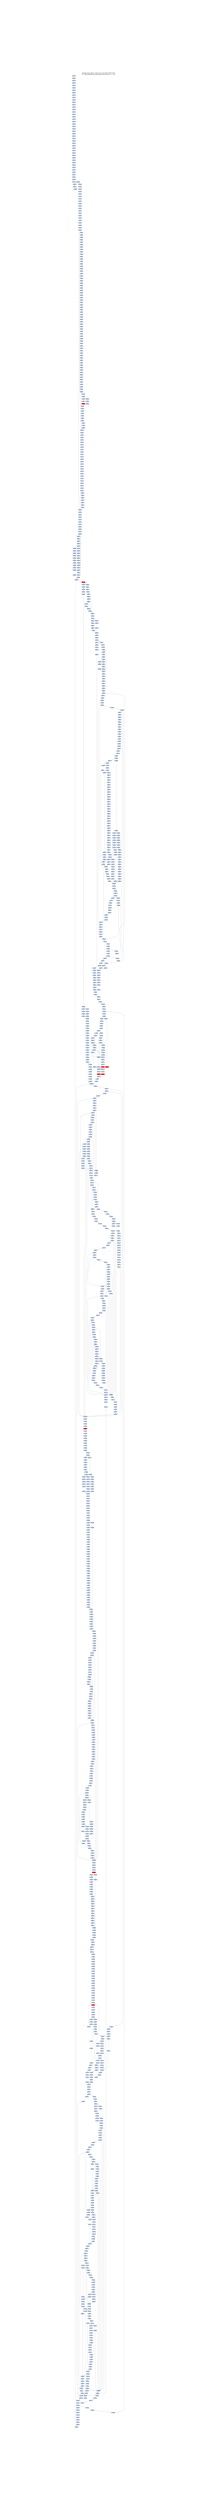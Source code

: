 digraph G {
node[shape=rectangle,style=filled,fillcolor=lightsteelblue,color=lightsteelblue]
bgcolor="transparent"
graph [label="Jakstab v0.8.4-devel   Mon Oct 21 05:32:08 CEST 2019\n-m ../Input/Real/linuxCommandsStatic/dircolors -b --cpa i", labelloc=t, fontsize=35, pad=30]
"0x0807efe7"[label="0x0807efe7\n"];
"0x0807efe3"[label="0x0807efe3\n"];
"0x0807eff0"[label="0x0807eff0\n"];
"0x0804d7ef"[label="0x0804d7ef\n"];
"0x0807efeb"[label="0x0807efeb\n"];
"0x0804d7f5"[label="0x0804d7f5\n"];
"0x0804d7f8"[label="0x0804d7f8\n"];
"0x0807eff4"[label="0x0807eff4\n"];
"0x0804d7fe"[label="0x0804d7fe\n"];
"0x0807effd"[label="0x0807effd\n"];
"0x0807eff9"[label="0x0807eff9\n"];
"0x0807f008"[label="0x0807f008\n"];
"0x0804d801"[label="0x0804d801\n"];
"0x0807f003"[label="0x0807f003\n"];
"0x0804d803"[label="0x0804d803\n"];
"0x0804d80f"[label="0x0804d80f\n"];
"0x0807f00d"[label="0x0807f00d\n"];
"0x0804d809"[label="0x0804d809\n"];
"0x0804d815"[label="0x0804d815\n"];
"0x0807f017"[label="0x0807f017\n"];
"0x0807f012"[label="0x0807f012\n"];
"0x0804d81d"[label="0x0804d81d\n"];
"0x0807f01d"[label="0x0807f01d\n"];
"0x0804d819"[label="0x0804d819\n"];
"0x0807f019"[label="0x0807f019\n"];
"0x0807f027"[label="0x0807f027\n"];
"0x0804d828"[label="0x0804d828\n"];
"0x0804d821"[label="0x0804d821\n"];
"0x0807f022"[label="0x0807f022\n"];
"0x0804d824"[label="0x0804d824\n"];
"0x0807f02c"[label="0x0807f02c\n"];
"0x0804d829"[label="0x0804d829\n"];
"0x0807f035"[label="0x0807f035\n"];
"0x0807f031"[label="0x0807f031\n"];
"0x0807f040"[label="0x0807f040\n"];
"0x0807f03b"[label="0x0807f03b\n"];
"0x0807f045"[label="0x0807f045\n"];
"0x0807f04f"[label="0x0807f04f\n"];
"0x0807f04b"[label="0x0807f04b\n"];
"0x0807f049"[label="0x0807f049\n"];
"0x0807f057"[label="0x0807f057\n"];
"0x0807f055"[label="0x0807f055\n"];
"0x0807f051"[label="0x0807f051\n"];
"0x0807f060"[label="0x0807f060\n"];
"0x0807f059"[label="0x0807f059\n"];
"0x0807f068"[label="0x0807f068\n"];
"0x0807f066"[label="0x0807f066\n"];
"0x0807f063"[label="0x0807f063\n"];
"0x0807f06f"[label="0x0807f06f\n"];
"0x0807f071"[label="0x0807f071\n",fillcolor="red"];
"0x0807e880"[label="0x0807e880\n"];
"0x0807e888"[label="0x0807e888\n"];
"0x0807e886"[label="0x0807e886\n"];
"0x0807e883"[label="0x0807e883\n"];
"0x0807e88e"[label="0x0807e88e\n"];
"0x0807e88c"[label="0x0807e88c\n"];
"0x0807e88b"[label="0x0807e88b\n"];
"0x0807e898"[label="0x0807e898\n"];
"0x0807e895"[label="0x0807e895\n"];
"0x0807e893"[label="0x0807e893\n"];
"0x0807e891"[label="0x0807e891\n"];
"0x0807f0a0"[label="0x0807f0a0\n"];
"0x0807e89f"[label="0x0807e89f\n"];
"0x0807f09e"[label="0x0807f09e\n"];
"0x0807e89d"[label="0x0807e89d\n"];
"0x0807f09b"[label="0x0807f09b\n"];
"0x0807e89a"[label="0x0807e89a\n"];
"0x0807e8a8"[label="0x0807e8a8\n"];
"0x0807f0a8"[label="0x0807f0a8\n"];
"0x0807f0a4"[label="0x0807f0a4\n"];
"0x0807e8a2"[label="0x0807e8a2\n"];
"0x0807f0a2"[label="0x0807f0a2\n"];
"0x0807e8a1"[label="0x0807e8a1\n"];
"0x0807e8af"[label="0x0807e8af\n"];
"0x0807e8ad"[label="0x0807e8ad\n"];
"0x0807f0ad"[label="0x0807f0ad\n"];
"0x0807e8ab"[label="0x0807e8ab\n"];
"0x0807e8b7"[label="0x0807e8b7\n"];
"0x0807f0b5"[label="0x0807f0b5\n"];
"0x0807e8b4"[label="0x0807e8b4\n"];
"0x0807f0b3"[label="0x0807f0b3\n"];
"0x0807e8b2"[label="0x0807e8b2\n"];
"0x0807f0b1"[label="0x0807f0b1\n"];
"0x0804d8b4"[label="0x0804d8b4\n"];
"0x0807e8c0"[label="0x0807e8c0\n"];
"0x0807f0c0"[label="0x0807f0c0\n"];
"0x0804d8bd"[label="0x0804d8bd\n"];
"0x0807e8be"[label="0x0807e8be\n"];
"0x0807e8bb"[label="0x0807e8bb\n"];
"0x0807f0bb"[label="0x0807f0bb\n"];
"0x0804d8ba"[label="0x0804d8ba\n"];
"0x0804d8bc"[label="0x0804d8bc\n"];
"0x0807e8b9"[label="0x0807e8b9\n"];
"0x0807e8c6"[label="0x0807e8c6\n"];
"0x0804d8c8"[label="0x0804d8c8\n"];
"0x0807e8c3"[label="0x0807e8c3\n"];
"0x0804d8c3"[label="0x0804d8c3\n"];
"0x0807e8d0"[label="0x0807e8d0\n"];
"0x0804d8cf"[label="0x0804d8cf\n"];
"0x0804d8d0"[label="0x0804d8d0\n"];
"0x0807f0cc"[label="0x0807f0cc\n"];
"0x0804d8c9"[label="0x0804d8c9\n"];
"0x0807e8cb"[label="0x0807e8cb\n",fillcolor="red"];
"0x0807e8ca"[label="0x0807e8ca\n"];
"0x0807e8d8"[label="0x0807e8d8\n"];
"0x0807e8d3"[label="0x0807e8d3\n",fillcolor="red"];
"0x0807f0d1"[label="0x0807f0d1\n"];
"0x0807e8e0"[label="0x0807e8e0\n"];
"0x0807e8df"[label="0x0807e8df\n"];
"0x0807e8dd"[label="0x0807e8dd\n"];
"0x0807f0dd"[label="0x0807f0dd\n"];
"0x0807e8da"[label="0x0807e8da\n"];
"0x0807f0e2"[label="0x0807f0e2\n"];
"0x0807e8f0"[label="0x0807e8f0\n"];
"0x0807f0ee"[label="0x0807f0ee\n"];
"0x0807e8f6"[label="0x0807e8f6\n"];
"0x0807f0f3"[label="0x0807f0f3\n"];
"0x0807e8f3"[label="0x0807e8f3\n"];
"0x0807e8f1"[label="0x0807e8f1\n"];
"0x0807e900"[label="0x0807e900\n"];
"0x0807f0ff"[label="0x0807f0ff\n"];
"0x0807e8fc"[label="0x0807e8fc\n"];
"0x0807e8fa"[label="0x0807e8fa\n"];
"0x0807e907"[label="0x0807e907\n"];
"0x0807f104"[label="0x0807f104\n"];
"0x0807e902"[label="0x0807e902\n"];
"0x0807e910"[label="0x0807e910\n"];
"0x0807e90b"[label="0x0807e90b\n",fillcolor="red"];
"0x0807e90a"[label="0x0807e90a\n"];
"0x0807e916"[label="0x0807e916\n"];
"0x0807e915"[label="0x0807e915\n"];
"0x0807f114"[label="0x0807f114\n"];
"0x0807e913"[label="0x0807e913\n"];
"0x0807e91f"[label="0x0807e91f\n"];
"0x0807e91b"[label="0x0807e91b\n"];
"0x0807f119"[label="0x0807f119\n"];
"0x0807e926"[label="0x0807e926\n"];
"0x0807e923"[label="0x0807e923\n"];
"0x0807f12e"[label="0x0807f12e\n"];
"0x0807e92c"[label="0x0807e92c\n"];
"0x0807e92a"[label="0x0807e92a\n"];
"0x0807f129"[label="0x0807f129\n"];
"0x0807e935"[label="0x0807e935\n",fillcolor="red"];
"0x0807e934"[label="0x0807e934\n"];
"0x0807e931"[label="0x0807e931\n"];
"0x0807f13c"[label="0x0807f13c\n"];
"0x312d302e"[label="0x312d302e\n"];
"0x0807f141"[label="0x0807f141\n"];
"0x0807f14d"[label="0x0807f14d\n"];
"0x0807f152"[label="0x0807f152\n"];
"0x0807e960"[label="0x0807e960\n"];
"0x0807f15e"[label="0x0807f15e\n"];
"0x0807e967"[label="0x0807e967\n"];
"0x0807f163"[label="0x0807f163\n"];
"0x0807e962"[label="0x0807e962\n"];
"0x0807e961"[label="0x0807e961\n"];
"0x0807f16f"[label="0x0807f16f\n"];
"0x0807e96f"[label="0x0807e96f\n"];
"0x0807e96e"[label="0x0807e96e\n"];
"0x0807e96d"[label="0x0807e96d\n"];
"0x0807e978"[label="0x0807e978\n"];
"0x0807f174"[label="0x0807f174\n"];
"0x0807e972"[label="0x0807e972\n"];
"0x0807f180"[label="0x0807f180\n"];
"0x0807e97e"[label="0x0807e97e\n"];
"0x0804d97f"[label="0x0804d97f\n"];
"0x0807e97c"[label="0x0807e97c\n"];
"0x0804d97b"[label="0x0804d97b\n"];
"0x0804d987"[label="0x0804d987\n"];
"0x0807e986"[label="0x0807e986\n"];
"0x0807f185"[label="0x0807f185\n"];
"0x0807e984"[label="0x0807e984\n"];
"0x0807e982"[label="0x0807e982\n"];
"0x0804d983"[label="0x0804d983\n"];
"0x0804d98e"[label="0x0804d98e\n"];
"0x0804d98f"[label="0x0804d98f\n"];
"0x0804d98a"[label="0x0804d98a\n"];
"0x0807e98b"[label="0x0807e98b\n"];
"0x08054196"[label="0x08054196\n"];
"0x0807f196"[label="0x0807f196\n"];
"0x0804d997"[label="0x0804d997\n"];
"0x0807e995"[label="0x0807e995\n"];
"0x0807f194"[label="0x0807f194\n"];
"0x0807e993"[label="0x0807e993\n"];
"0x0804d994"[label="0x0804d994\n"];
"0x0807f191"[label="0x0807f191\n"];
"0x0807e991"[label="0x0807e991\n"];
"0x08054193"[label="0x08054193\n"];
"0x0807e9a0"[label="0x0807e9a0\n"];
"0x0807f19e"[label="0x0807f19e\n"];
"0x0804d99f"[label="0x0804d99f\n"];
"0x0807f19c"[label="0x0807f19c\n"];
"0x0804d99a"[label="0x0804d99a\n"];
"0x0807e99a"[label="0x0807e99a\n"];
"0x0807f19a"[label="0x0807f19a\n"];
"0x0804d9a5"[label="0x0804d9a5\n"];
"0x0807f1a7"[label="0x0807f1a7\n"];
"0x0807e9a6"[label="0x0807e9a6\n"];
"0x0804d9a1"[label="0x0804d9a1\n"];
"0x0807e9a4"[label="0x0807e9a4\n"];
"0x0807f1a3"[label="0x0807f1a3\n"];
"0x0807f1a1"[label="0x0807f1a1\n"];
"0x0807f1b0"[label="0x0807f1b0\n"];
"0x0807e9b0"[label="0x0807e9b0\n"];
"0x0804d9ae"[label="0x0804d9ae\n"];
"0x0807f1ad"[label="0x0807f1ad\n"];
"0x0807e9ac"[label="0x0807e9ac\n"];
"0x0804d9ab"[label="0x0804d9ab\n"];
"0x0804d9b6"[label="0x0804d9b6\n"];
"0x0804d9b1"[label="0x0804d9b1\n"];
"0x0807e9b4"[label="0x0807e9b4\n"];
"0x0807f1b4"[label="0x0807f1b4\n"];
"0x0807f1b3"[label="0x0807f1b3\n"];
"0x0804d9b3"[label="0x0804d9b3\n"];
"0x0807f1b2"[label="0x0807f1b2\n"];
"0x0807e9b2"[label="0x0807e9b2\n"];
"0x0807f1b1"[label="0x0807f1b1\n"];
"0x0804d9bd"[label="0x0804d9bd\n"];
"0x0807e9be"[label="0x0807e9be\n"];
"0x0804d1c0"[label="0x0804d1c0\n"];
"0x0804d9b9"[label="0x0804d9b9\n"];
"0x0807e9ba"[label="0x0807e9ba\n"];
"0x0807e9c8"[label="0x0807e9c8\n"];
"0x0804d9c6"[label="0x0804d9c6\n"];
"0x0804d9c8"[label="0x0804d9c8\n"];
"0x0807e9c5"[label="0x0807e9c5\n"];
"0x0804d1c1"[label="0x0804d1c1\n"];
"0x0804d1c2"[label="0x0804d1c2\n"];
"0x0807e9c2"[label="0x0807e9c2\n"];
"0x0804d9c3"[label="0x0804d9c3\n"];
"0x0804d1c3"[label="0x0804d1c3\n"];
"0x0804d1c4"[label="0x0804d1c4\n"];
"0x0804d9cd"[label="0x0804d9cd\n"];
"0x0807e9d0"[label="0x0807e9d0\n"];
"0x0804c1ce"[label="0x0804c1ce\n",fillcolor="red"];
"0x0807e9ce"[label="0x0807e9ce\n"];
"0x0804d1cf"[label="0x0804d1cf\n"];
"0x0804d1c9"[label="0x0804d1c9\n"];
"0x0804c1cb"[label="0x0804c1cb\n"];
"0x0807e9d8"[label="0x0807e9d8\n"];
"0x0804d1d5"[label="0x0804d1d5\n"];
"0x0807e9d6"[label="0x0807e9d6\n"];
"0x0804d9d7"[label="0x0804d9d7\n"];
"0x0804d1d7"[label="0x0804d1d7\n"];
"0x0804d9d3"[label="0x0804d9d3\n"];
"0x0804d9dd"[label="0x0804d9dd\n"];
"0x0807e9e0"[label="0x0807e9e0\n"];
"0x0804d1e0"[label="0x0804d1e0\n"];
"0x0804d1da"[label="0x0804d1da\n"];
"0x0804d9da"[label="0x0804d9da\n"];
"0x0807e9e8"[label="0x0807e9e8\n"];
"0x0804d1e6"[label="0x0804d1e6\n"];
"0x0804d1e8"[label="0x0804d1e8\n"];
"0x0807e9e5"[label="0x0807e9e5\n"];
"0x0804d9e2"[label="0x0804d9e2\n"];
"0x0807e9e3"[label="0x0807e9e3\n"];
"0x0807e9ef"[label="0x0807e9ef\n"];
"0x0804d1ef"[label="0x0804d1ef\n"];
"0x0807e9ed"[label="0x0807e9ed\n"];
"0x0804d1ea"[label="0x0804d1ea\n"];
"0x0804d1f6"[label="0x0804d1f6\n"];
"0x0807e9f5"[label="0x0807e9f5\n"];
"0x0804d1f1"[label="0x0804d1f1\n"];
"0x0807e9f3"[label="0x0807e9f3\n"];
"0x0807e9f1"[label="0x0807e9f1\n"];
"0x0804d1f4"[label="0x0804d1f4\n"];
"0x0807ea00"[label="0x0807ea00\n"];
"0x0804d1ff"[label="0x0804d1ff\n"];
"0x0807e9fe"[label="0x0807e9fe\n"];
"0x0804d1f9"[label="0x0804d1f9\n"];
"0x0807e9fb"[label="0x0807e9fb\n"];
"0x0804d1fc"[label="0x0804d1fc\n"];
"0x0804d205"[label="0x0804d205\n"];
"0x0807ea08"[label="0x0807ea08\n"];
"0x0804d208"[label="0x0804d208\n"];
"0x0807ea04"[label="0x0807ea04\n"];
"0x0804d202"[label="0x0804d202\n"];
"0x0807ea0e"[label="0x0807ea0e\n"];
"0x0804d20f"[label="0x0804d20f\n"];
"0x0804d20a"[label="0x0804d20a\n"];
"0x0807ea0a"[label="0x0807ea0a\n"];
"0x0804d20c"[label="0x0804d20c\n"];
"0x0807ea17"[label="0x0807ea17\n"];
"0x0804d216"[label="0x0804d216\n"];
"0x0807ea14"[label="0x0807ea14\n"];
"0x0804d212"[label="0x0804d212\n"];
"0x0804d214"[label="0x0804d214\n"];
"0x0807ea20"[label="0x0807ea20\n"];
"0x0804d21f"[label="0x0804d21f\n"];
"0x0807ea1d"[label="0x0807ea1d\n"];
"0x0804d219"[label="0x0804d219\n"];
"0x0807ea19"[label="0x0807ea19\n"];
"0x0807ea26"[label="0x0807ea26\n"];
"0x0804d228"[label="0x0804d228\n"];
"0x0804d221"[label="0x0804d221\n"];
"0x0807ea30"[label="0x0807ea30\n"];
"0x0804d22d"[label="0x0804d22d\n"];
"0x0804d22f"[label="0x0804d22f\n"];
"0x0807ea2c"[label="0x0807ea2c\n"];
"0x0807ea2b"[label="0x0807ea2b\n"];
"0x0804d22a"[label="0x0804d22a\n"];
"0x0807ea37"[label="0x0807ea37\n"];
"0x0804d238"[label="0x0804d238\n"];
"0x0807ea35"[label="0x0807ea35\n"];
"0x0804d232"[label="0x0804d232\n"];
"0x0807ea33"[label="0x0807ea33\n"];
"0x080a1a40"[label="0x080a1a40\n"];
"0x0804d23e"[label="0x0804d23e\n"];
"0x0807ea3e"[label="0x0807ea3e\n"];
"0x0807ea3b"[label="0x0807ea3b\n"];
"0x0804d23c"[label="0x0804d23c\n"];
"0x0807ea39"[label="0x0807ea39\n"];
"0x0807ea48"[label="0x0807ea48\n"];
"0x0804d245"[label="0x0804d245\n"];
"0x0804d247"[label="0x0804d247\n"];
"0x0807ea46"[label="0x0807ea46\n"];
"0x080a1a4a"[label="0x080a1a4a\n"];
"0x080a1a4f"[label="0x080a1a4f\n"];
"0x0807ea44"[label="0x0807ea44\n"];
"0x0804d243"[label="0x0804d243\n"];
"0x0807ea41"[label="0x0807ea41\n"];
"0x0804d24d"[label="0x0804d24d\n"];
"0x080a1a41"[label="0x080a1a41\n"];
"0x0804d250"[label="0x0804d250\n"];
"0x0807ea4b"[label="0x0807ea4b\n"];
"0x0804d24a"[label="0x0804d24a\n"];
"0x080a1a46"[label="0x080a1a46\n"];
"0x0804d256"[label="0x0804d256\n"];
"0x0807ea57"[label="0x0807ea57\n"];
"0x080a1a59"[label="0x080a1a59\n"];
"0x0807ea55"[label="0x0807ea55\n"];
"0x080a1a5f"[label="0x080a1a5f\n"];
"0x0804d253"[label="0x0804d253\n"];
"0x0807ea51"[label="0x0807ea51\n"];
"0x0807ea5d"[label="0x0807ea5d\n"];
"0x080a1a57"[label="0x080a1a57\n"];
"0x0807ea5b"[label="0x0807ea5b\n"];
"0x080a1a55"[label="0x080a1a55\n"];
"0x0804d25c"[label="0x0804d25c\n"];
"0x0804d267"[label="0x0804d267\n"];
"0x080a1a69"[label="0x080a1a69\n"];
"0x0807ea65"[label="0x0807ea65\n"];
"0x0804d262"[label="0x0804d262\n"];
"0x0804d264"[label="0x0804d264\n"];
"0x0807ea61"[label="0x0807ea61\n"];
"0x080a1a6e"[label="0x080a1a6e\n"];
"0x0807ea70"[label="0x0807ea70\n"];
"0x080a1a63"[label="0x080a1a63\n"];
"0x080a1a64"[label="0x080a1a64\n"];
"0x0804d26f"[label="0x0804d26f\n"];
"0x080a1a61"[label="0x080a1a61\n"];
"0x0807ea6c"[label="0x0807ea6c\n"];
"0x0804d269"[label="0x0804d269\n"];
"0x0807ea6b"[label="0x0807ea6b\n"];
"0x080a1a68"[label="0x080a1a68\n"];
"0x0804d26c"[label="0x0804d26c\n"];
"0x0804d275"[label="0x0804d275\n"];
"0x0807ea78"[label="0x0807ea78\n"];
"0x0807ea75"[label="0x0807ea75\n"];
"0x0807ea73"[label="0x0807ea73\n"];
"0x0807ea80"[label="0x0807ea80\n"];
"0x0804d27f"[label="0x0804d27f\n"];
"0x0804d279"[label="0x0804d279\n"];
"0x0807ea7c"[label="0x0807ea7c\n"];
"0x0807ea7a"[label="0x0807ea7a\n"];
"0x0804d286"[label="0x0804d286\n"];
"0x0807ea87"[label="0x0807ea87\n"];
"0x0804d288"[label="0x0804d288\n"];
"0x0807ea84"[label="0x0807ea84\n"];
"0x0804d284"[label="0x0804d284\n"];
"0x0807ea8f"[label="0x0807ea8f\n"];
"0x0807ea8d"[label="0x0807ea8d\n"];
"0x0804d28a"[label="0x0804d28a\n"];
"0x0807ea8b"[label="0x0807ea8b\n"];
"0x0804d28c"[label="0x0804d28c\n"];
"0x0807ea89"[label="0x0807ea89\n"];
"0x0804d295"[label="0x0804d295\n"];
"0x0807ea97"[label="0x0807ea97\n"];
"0x0804d297"[label="0x0804d297\n"];
"0x0807ea95"[label="0x0807ea95\n"];
"0x0804d292"[label="0x0804d292\n"];
"0x0807ea93"[label="0x0807ea93\n"];
"0x0807ea91"[label="0x0807ea91\n"];
"0x0807eaa0"[label="0x0807eaa0\n"];
"0x0804d29f"[label="0x0804d29f\n"];
"0x0804d29c"[label="0x0804d29c\n"];
"0x0807eaa8"[label="0x0807eaa8\n"];
"0x0804d2a5"[label="0x0804d2a5\n"];
"0x0807eaa6"[label="0x0807eaa6\n"];
"0x0804d2a7"[label="0x0804d2a7\n"];
"0x0807eaa4"[label="0x0807eaa4\n"];
"0x0804d2a2"[label="0x0804d2a2\n"];
"0x0807eaa2"[label="0x0807eaa2\n"];
"0x0807eaae"[label="0x0807eaae\n"];
"0x0804d2af"[label="0x0804d2af\n"];
"0x0804d2a9"[label="0x0804d2a9\n"];
"0x0807eaab"[label="0x0807eaab\n"];
"0x0807eab8"[label="0x0807eab8\n"];
"0x0807eab6"[label="0x0807eab6\n"];
"0x0804d2b8"[label="0x0804d2b8\n"];
"0x0807eab4"[label="0x0807eab4\n"];
"0x080aa2c0"[label="0x080aa2c0\n"];
"0x0804d2b3"[label="0x0804d2b3\n"];
"0x0807eab1"[label="0x0807eab1\n"];
"0x0807eac0"[label="0x0807eac0\n"];
"0x0807eabc"[label="0x0807eabc\n"];
"0x0807eaba"[label="0x0807eaba\n"];
"0x0804d2bc"[label="0x0804d2bc\n"];
"0x0807eac6"[label="0x0807eac6\n"];
"0x080aa2c9"[label="0x080aa2c9\n"];
"0x080aa2cf"[label="0x080aa2cf\n"];
"0x0807eac3"[label="0x0807eac3\n"];
"0x0804d2c4"[label="0x0804d2c4\n"];
"0x080aa2c3"[label="0x080aa2c3\n"];
"0x0807eacf"[label="0x0807eacf\n"];
"0x080aa2c4"[label="0x080aa2c4\n"];
"0x080aa2c1"[label="0x080aa2c1\n"];
"0x080aa2c2"[label="0x080aa2c2\n"];
"0x0807eacb"[label="0x0807eacb\n"];
"0x0804d2cc"[label="0x0804d2cc\n"];
"0x0807eac9"[label="0x0807eac9\n"];
"0x080aa2dc"[label="0x080aa2dc\n"];
"0x0807ead7"[label="0x0807ead7\n"];
"0x080aa2da"[label="0x080aa2da\n"];
"0x0804d2d1"[label="0x0804d2d1\n"];
"0x080aa2e0"[label="0x080aa2e0\n"];
"0x0807ead3"[label="0x0807ead3\n"];
"0x080aa2de"[label="0x080aa2de\n"];
"0x0807eadf"[label="0x0807eadf\n"];
"0x080aa2d2"[label="0x080aa2d2\n"];
"0x0804d2d9"[label="0x0804d2d9\n"];
"0x080aa2d6"[label="0x080aa2d6\n"];
"0x0807ead9"[label="0x0807ead9\n"];
"0x080aa2eb"[label="0x080aa2eb\n"];
"0x080aa2e9"[label="0x080aa2e9\n"];
"0x0807eae6"[label="0x0807eae6\n",fillcolor="red"];
"0x0807eae5"[label="0x0807eae5\n"];
"0x080aa2ef"[label="0x080aa2ef\n"];
"0x0807eae4"[label="0x0807eae4\n"];
"0x0807eae3"[label="0x0807eae3\n"];
"0x080aa2ed"[label="0x080aa2ed\n"];
"0x0807eae2"[label="0x0807eae2\n"];
"0x0804d2e4"[label="0x0804d2e4\n"];
"0x0807eaf0"[label="0x0807eaf0\n"];
"0x080aa2e3"[label="0x080aa2e3\n"];
"0x080aa2e7"[label="0x080aa2e7\n"];
"0x0804d2eb"[label="0x0804d2eb\n"];
"0x0807eaf8"[label="0x0807eaf8\n"];
"0x0804d2f6"[label="0x0804d2f6\n"];
"0x080aa2f9"[label="0x080aa2f9\n"];
"0x0807eaf6"[label="0x0807eaf6\n"];
"0x0807eaf4"[label="0x0807eaf4\n"];
"0x080aa2fe"[label="0x080aa2fe\n"];
"0x08080b00"[label="0x08080b00\n"];
"0x0807eaff"[label="0x0807eaff\n"];
"0x080aa2f1"[label="0x080aa2f1\n"];
"0x0804d300"[label="0x0804d300\n"];
"0x0807eafd"[label="0x0807eafd\n"];
"0x080aa2f7"[label="0x080aa2f7\n"];
"0x0804d2f9"[label="0x0804d2f9\n"];
"0x0807eafb"[label="0x0807eafb\n"];
"0x0804d2fb"[label="0x0804d2fb\n"];
"0x0804d305"[label="0x0804d305\n"];
"0x0807eb07"[label="0x0807eb07\n"];
"0x0804d307"[label="0x0804d307\n"];
"0x080aa30a"[label="0x080aa30a\n"];
"0x0807eb04"[label="0x0807eb04\n"];
"0x080aa310"[label="0x080aa310\n"];
"0x0807eb02"[label="0x0807eb02\n"];
"0x080aa30d"[label="0x080aa30d\n"];
"0x080aa304"[label="0x080aa304\n"];
"0x0807eb0f"[label="0x0807eb0f\n"];
"0x0804d30f"[label="0x0804d30f\n"];
"0x080aa301"[label="0x080aa301\n"];
"0x0804d309"[label="0x0804d309\n"];
"0x0807eb0b"[label="0x0807eb0b\n"];
"0x0804d30c"[label="0x0804d30c\n"];
"0x080aa306"[label="0x080aa306\n"];
"0x080aa31c"[label="0x080aa31c\n"];
"0x0807eb16"[label="0x0807eb16\n"];
"0x0804d318"[label="0x0804d318\n"];
"0x080aa31a"[label="0x080aa31a\n"];
"0x0804d311"[label="0x0804d311\n"];
"0x080b4320"[label="0x080b4320\n"];
"0x080aa31e"[label="0x080aa31e\n"];
"0x0804d314"[label="0x0804d314\n"];
"0x0807eb1f"[label="0x0807eb1f\n"];
"0x0804d31f"[label="0x0804d31f\n"];
"0x080aa312"[label="0x080aa312\n"];
"0x0807eb1b"[label="0x0807eb1b\n"];
"0x080aa318"[label="0x080aa318\n"];
"0x0804d31c"[label="0x0804d31c\n"];
"0x080aa316"[label="0x080aa316\n"];
"0x0804d325"[label="0x0804d325\n"];
"0x080aa32b"[label="0x080aa32b\n"];
"0x080b432b"[label="0x080b432b\n"];
"0x080aa32c"[label="0x080aa32c\n"];
"0x080aa329"[label="0x080aa329\n"];
"0x0804d328"[label="0x0804d328\n"];
"0x080aa32f"[label="0x080aa32f\n"];
"0x080b432f"[label="0x080b432f\n"];
"0x0807eb23"[label="0x0807eb23\n"];
"0x080aa330"[label="0x080aa330\n"];
"0x080aa32d"[label="0x080aa32d\n"];
"0x080aa32e"[label="0x080aa32e\n"];
"0x0807eb30"[label="0x0807eb30\n"];
"0x080b4324"[label="0x080b4324\n"];
"0x080aa324"[label="0x080aa324\n"];
"0x080b4323"[label="0x080b4323\n"];
"0x0804d32e"[label="0x0804d32e\n"];
"0x080b4322"[label="0x080b4322\n"];
"0x080aa322"[label="0x080aa322\n"];
"0x080b4321"[label="0x080b4321\n"];
"0x080aa327"[label="0x080aa327\n"];
"0x080b4327"[label="0x080b4327\n"];
"0x0804d32b"[label="0x0804d32b\n"];
"0x0804db35"[label="0x0804db35\n"];
"0x080b433b"[label="0x080b433b\n"];
"0x0804d336"[label="0x0804d336\n"];
"0x0807eb36"[label="0x0807eb36\n"];
"0x080aa33a"[label="0x080aa33a\n"];
"0x080b4339"[label="0x080b4339\n"];
"0x0804d331"[label="0x0804d331\n"];
"0x080aa33f"[label="0x080aa33f\n"];
"0x0807eb34"[label="0x0807eb34\n"];
"0x0804db32"[label="0x0804db32\n"];
"0x0807eb32"[label="0x0807eb32\n"];
"0x0804d334"[label="0x0804d334\n"];
"0x080b433d"[label="0x080b433d\n"];
"0x080b4333"[label="0x080b4333\n"];
"0x0807eb3e"[label="0x0807eb3e\n"];
"0x080aa332"[label="0x080aa332\n"];
"0x0807eb3c"[label="0x0807eb3c\n"];
"0x0804d339"[label="0x0804d339\n"];
"0x080b4337"[label="0x080b4337\n"];
"0x0807eb3a"[label="0x0807eb3a\n"];
"0x0804d33c"[label="0x0804d33c\n"];
"0x0804d346"[label="0x0804d346\n"];
"0x080aa34c"[label="0x080aa34c\n"];
"0x0807eb46"[label="0x0807eb46\n"];
"0x080b4349"[label="0x080b4349\n"];
"0x080aa34a"[label="0x080aa34a\n"];
"0x0804d341"[label="0x0804d341\n"];
"0x080b4350"[label="0x080b4350\n"];
"0x080aa350"[label="0x080aa350\n"];
"0x080b434e"[label="0x080b434e\n"];
"0x0807eb42"[label="0x0807eb42\n"];
"0x0804d344"[label="0x0804d344\n"];
"0x080b4343"[label="0x080b4343\n"];
"0x0804d350"[label="0x0804d350\n"];
"0x0807eb4c"[label="0x0807eb4c\n"];
"0x0804d349"[label="0x0804d349\n"];
"0x080aa348"[label="0x080aa348\n"];
"0x080b4347"[label="0x080b4347\n"];
"0x080aa345"[label="0x080aa345\n"];
"0x080b4345"[label="0x080b4345\n"];
"0x0807eb49"[label="0x0807eb49\n"];
"0x080b435c"[label="0x080b435c\n"];
"0x0804d355"[label="0x0804d355\n"];
"0x080aa35c"[label="0x080aa35c\n"];
"0x0807eb56"[label="0x0807eb56\n"];
"0x080b435a"[label="0x080b435a\n"];
"0x080aa35a"[label="0x080aa35a\n"];
"0x0807eb54"[label="0x0807eb54\n"];
"0x080b4360"[label="0x080b4360\n"];
"0x0804d352"[label="0x0804d352\n"];
"0x080aa360"[label="0x080aa360\n"];
"0x0807eb52"[label="0x0807eb52\n"];
"0x080b435e"[label="0x080b435e\n"];
"0x080b4354"[label="0x080b4354\n"];
"0x0804d35d"[label="0x0804d35d\n"];
"0x080aa354"[label="0x080aa354\n"];
"0x0807eb5f"[label="0x0807eb5f\n"];
"0x080b4352"[label="0x080b4352\n"];
"0x0804d360"[label="0x0804d360\n"];
"0x080aa357"[label="0x080aa357\n"];
"0x0804d359"[label="0x0804d359\n"];
"0x080b4358"[label="0x080b4358\n"];
"0x0807eb5b"[label="0x0807eb5b\n"];
"0x080b4356"[label="0x080b4356\n"];
"0x080b436b"[label="0x080b436b\n"];
"0x0807eb67"[label="0x0807eb67\n"];
"0x080aa369"[label="0x080aa369\n"];
"0x080b436a"[label="0x080b436a\n"];
"0x080b4369"[label="0x080b4369\n"];
"0x080b4370"[label="0x080b4370\n"];
"0x0804d362"[label="0x0804d362\n"];
"0x080aa370"[label="0x080aa370\n"];
"0x0807eb63"[label="0x0807eb63\n"];
"0x080b4364"[label="0x080b4364\n"];
"0x0807c370"[label="0x0807c370\n"];
"0x080b4362"[label="0x080b4362\n"];
"0x0807eb6d"[label="0x0807eb6d\n"];
"0x0804d370"[label="0x0804d370\n"];
"0x0804d369"[label="0x0804d369\n"];
"0x080b4368"[label="0x080b4368\n"];
"0x0807eb6b"[label="0x0807eb6b\n"];
"0x080b4367"[label="0x080b4367\n"];
"0x0807eb69"[label="0x0807eb69\n"];
"0x080aa366"[label="0x080aa366\n"];
"0x0807eb78"[label="0x0807eb78\n"];
"0x080aa37c"[label="0x080aa37c\n"];
"0x0804d376"[label="0x0804d376\n"];
"0x080b437a"[label="0x080b437a\n"];
"0x080aa379"[label="0x080aa379\n"];
"0x0807eb76"[label="0x0807eb76\n"];
"0x0807eb74"[label="0x0807eb74\n"];
"0x080b4380"[label="0x080b4380\n"];
"0x0807c374"[label="0x0807c374\n"];
"0x0807c373"[label="0x0807c373\n"];
"0x080aa37d"[label="0x080aa37d\n"];
"0x0807c372"[label="0x0807c372\n"];
"0x0807eb71"[label="0x0807eb71\n"];
"0x0804d374"[label="0x0804d374\n"];
"0x0807c371"[label="0x0807c371\n"];
"0x080aa373"[label="0x080aa373\n"];
"0x080b4374"[label="0x080b4374\n"];
"0x0804d37d"[label="0x0804d37d\n"];
"0x0807eb80"[label="0x0807eb80\n"];
"0x0807c37f"[label="0x0807c37f\n"];
"0x0807eb7e"[label="0x0807eb7e\n"];
"0x080b4372"[label="0x080b4372\n"];
"0x0804d380"[label="0x0804d380\n"];
"0x080aa377"[label="0x080aa377\n"];
"0x0807eb7c"[label="0x0807eb7c\n"];
"0x080b4377"[label="0x080b4377\n"];
"0x0807eb7a"[label="0x0807eb7a\n"];
"0x0807c379"[label="0x0807c379\n"];
"0x0807eb88"[label="0x0807eb88\n"];
"0x0807c388"[label="0x0807c388\n"];
"0x0804d386"[label="0x0804d386\n"];
"0x080b438b"[label="0x080b438b\n"];
"0x080aa389"[label="0x080aa389\n"];
"0x080b4389"[label="0x080b4389\n"];
"0x080b438f"[label="0x080b438f\n"];
"0x080aa38d"[label="0x080aa38d\n"];
"0x0804d383"[label="0x0804d383\n"];
"0x0807eb82"[label="0x0807eb82\n"];
"0x0807c382"[label="0x0807c382\n"];
"0x0804d38d"[label="0x0804d38d\n"];
"0x080aa383"[label="0x080aa383\n"];
"0x0807eb90"[label="0x0807eb90\n"];
"0x0804d38e"[label="0x0804d38e\n"];
"0x0807c38f"[label="0x0807c38f\n"];
"0x0804d38f"[label="0x0804d38f\n"];
"0x080b4382"[label="0x080b4382\n"];
"0x0807eb8e"[label="0x0807eb8e\n"];
"0x080aa381"[label="0x080aa381\n"];
"0x0804d390"[label="0x0804d390\n",fillcolor="red"];
"0x0807eb8c"[label="0x0807eb8c\n"];
"0x080aa387"[label="0x080aa387\n"];
"0x0807c38c"[label="0x0807c38c\n"];
"0x080b4387"[label="0x080b4387\n"];
"0x0807eb8a"[label="0x0807eb8a\n"];
"0x0804d38c"[label="0x0804d38c\n"];
"0x080aa39b"[label="0x080aa39b\n"];
"0x080b439b"[label="0x080b439b\n"];
"0x0804d397"[label="0x0804d397\n"];
"0x0807eb96"[label="0x0807eb96\n"];
"0x080b4399"[label="0x080b4399\n"];
"0x0804d391"[label="0x0804d391\n"];
"0x080aa39f"[label="0x080aa39f\n"];
"0x0807c393"[label="0x0807c393\n"];
"0x0807eb93"[label="0x0807eb93\n"];
"0x080aa39d"[label="0x080aa39d\n"];
"0x0804d394"[label="0x0804d394\n"];
"0x0807c391"[label="0x0807c391\n"];
"0x080b439d"[label="0x080b439d\n"];
"0x080aa393"[label="0x080aa393\n"];
"0x0807c3a0"[label="0x0807c3a0\n"];
"0x0807eba0"[label="0x0807eba0\n"];
"0x080b4393"[label="0x080b4393\n"];
"0x080aa391"[label="0x080aa391\n"];
"0x0807eb9e"[label="0x0807eb9e\n"];
"0x0804d39f"[label="0x0804d39f\n"];
"0x0807c39d"[label="0x0807c39d\n"];
"0x080aa392"[label="0x080aa392\n"];
"0x080b4391"[label="0x080b4391\n"];
"0x0807eb9c"[label="0x0807eb9c\n"];
"0x080aa398"[label="0x080aa398\n"];
"0x0807c39b"[label="0x0807c39b\n"];
"0x0804d39a"[label="0x0804d39a\n"];
"0x0807eb99"[label="0x0807eb99\n"];
"0x080b4395"[label="0x080b4395\n"];
"0x0807c399"[label="0x0807c399\n"];
"0x0804d39c"[label="0x0804d39c\n"];
"0x080b43ab"[label="0x080b43ab\n"];
"0x0807c3a7"[label="0x0807c3a7\n"];
"0x0807eba5"[label="0x0807eba5\n"];
"0x0804d3a8"[label="0x0804d3a8\n"];
"0x080aa3aa"[label="0x080aa3aa\n"];
"0x080b43a9"[label="0x080b43a9\n"];
"0x0804d3a1"[label="0x0804d3a1\n"];
"0x080aa3af"[label="0x080aa3af\n"];
"0x080b43af"[label="0x080b43af\n"];
"0x0807eba3"[label="0x0807eba3\n"];
"0x0804d3a3"[label="0x0804d3a3\n"];
"0x0807c3a2"[label="0x0807c3a2\n"];
"0x0807ebb0"[label="0x0807ebb0\n"];
"0x080b43a3"[label="0x080b43a3\n"];
"0x0804d3ae"[label="0x0804d3ae\n"];
"0x080aa3a1"[label="0x080aa3a1\n"];
"0x0807c3ae"[label="0x0807c3ae\n"];
"0x0807ebae"[label="0x0807ebae\n"];
"0x080b43a1"[label="0x080b43a1\n"];
"0x0807c3ac"[label="0x0807c3ac\n"];
"0x080b43a7"[label="0x080b43a7\n"];
"0x080aa3a5"[label="0x080aa3a5\n"];
"0x0807c3aa"[label="0x0807c3aa\n"];
"0x0807ebaa"[label="0x0807ebaa\n"];
"0x080b43a5"[label="0x080b43a5\n"];
"0x0807ebb8"[label="0x0807ebb8\n"];
"0x0807c3b8"[label="0x0807c3b8\n"];
"0x080b43bb"[label="0x080b43bb\n"];
"0x0807c3b6"[label="0x0807c3b6\n"];
"0x080b43b9"[label="0x080b43b9\n"];
"0x0807c3b4"[label="0x0807c3b4\n"];
"0x0807ebb4"[label="0x0807ebb4\n"];
"0x080b43bf"[label="0x080b43bf\n"];
"0x080aa3c0"[label="0x080aa3c0\n"];
"0x0807ebb2"[label="0x0807ebb2\n"];
"0x0804d3b3"[label="0x0804d3b3\n"];
"0x0807c3b1"[label="0x0807c3b1\n"];
"0x0807c3bf"[label="0x0807c3bf\n"];
"0x0804d3be"[label="0x0804d3be\n"];
"0x080b43b3"[label="0x080b43b3\n"];
"0x0807ebbf"[label="0x0807ebbf\n"];
"0x080aa3b1"[label="0x080aa3b1\n"];
"0x0804d3c0"[label="0x0804d3c0\n"];
"0x080b43b1"[label="0x080b43b1\n"];
"0x080aa3b7"[label="0x080aa3b7\n"];
"0x0807c3bc"[label="0x0807c3bc\n"];
"0x0804d3b9"[label="0x0804d3b9\n"];
"0x080b43b7"[label="0x080b43b7\n"];
"0x0807ebbb"[label="0x0807ebbb\n"];
"0x0804d3bb"[label="0x0804d3bb\n"];
"0x0807c3ba"[label="0x0807c3ba\n"];
"0x080b43b5"[label="0x080b43b5\n"];
"0x080aa3cb"[label="0x080aa3cb\n"];
"0x0807ebc8"[label="0x0807ebc8\n"];
"0x080b43cb"[label="0x080b43cb\n"];
"0x0804d3c7"[label="0x0804d3c7\n"];
"0x080b43c9"[label="0x080b43c9\n"];
"0x0807ebc4"[label="0x0807ebc4\n"];
"0x0807c3c3"[label="0x0807c3c3\n"];
"0x080b43cf"[label="0x080b43cf\n"];
"0x080aa3d0"[label="0x080aa3d0\n"];
"0x080aa3cd"[label="0x080aa3cd\n"];
"0x0804d3c3"[label="0x0804d3c3\n"];
"0x0807c3c1"[label="0x0807c3c1\n"];
"0x080b43cd"[label="0x080b43cd\n"];
"0x0807ebd0"[label="0x0807ebd0\n"];
"0x0807c3d0"[label="0x0807c3d0\n"];
"0x080aa3c4"[label="0x080aa3c4\n"];
"0x080b43c3"[label="0x080b43c3\n"];
"0x0807f3ce"[label="0x0807f3ce\n"];
"0x080b43c1"[label="0x080b43c1\n"];
"0x080aa3c2"[label="0x080aa3c2\n"];
"0x080aa3c8"[label="0x080aa3c8\n"];
"0x0804d3ca"[label="0x0804d3ca\n"];
"0x080b43c7"[label="0x080b43c7\n"];
"0x0807c3c9"[label="0x0807c3c9\n"];
"0x0804d3cc"[label="0x0804d3cc\n"];
"0x0807ebc9"[label="0x0807ebc9\n"];
"0x0807c3d8"[label="0x0807c3d8\n"];
"0x0804d3d5"[label="0x0804d3d5\n"];
"0x0807f3d8"[label="0x0807f3d8\n"];
"0x080b43dc"[label="0x080b43dc\n"];
"0x080aa3dc"[label="0x080aa3dc\n"];
"0x0807ebd6"[label="0x0807ebd6\n"];
"0x080b43da"[label="0x080b43da\n"];
"0x0804d3d8"[label="0x0804d3d8\n"];
"0x0807c3d5"[label="0x0807c3d5\n"];
"0x080aa3da"[label="0x080aa3da\n"];
"0x0804d3d2"[label="0x0804d3d2\n"];
"0x0807ebd3"[label="0x0807ebd3\n"];
"0x080aa3e0"[label="0x080aa3e0\n"];
"0x0807f3d2"[label="0x0807f3d2\n"];
"0x080b43de"[label="0x080b43de\n"];
"0x080aa3de"[label="0x080aa3de\n"];
"0x080aa3d3"[label="0x080aa3d3\n"];
"0x0807c3e0"[label="0x0807c3e0\n"];
"0x0807ebdf"[label="0x0807ebdf\n"];
"0x080b43d3"[label="0x080b43d3\n"];
"0x0807c3de"[label="0x0807c3de\n"];
"0x0804d3df"[label="0x0804d3df\n"];
"0x0807ebdd"[label="0x0807ebdd\n"];
"0x0807c3dd"[label="0x0807c3dd\n"];
"0x080b43d1"[label="0x080b43d1\n"];
"0x080aa3d7"[label="0x080aa3d7\n"];
"0x0807c3dc"[label="0x0807c3dc\n"];
"0x0807ebdb"[label="0x0807ebdb\n"];
"0x0807c3db"[label="0x0807c3db\n"];
"0x0804d3da"[label="0x0804d3da\n"];
"0x080b43d7"[label="0x080b43d7\n"];
"0x0807c3da"[label="0x0807c3da\n"];
"0x080aa3d5"[label="0x080aa3d5\n"];
"0x0807ebd9"[label="0x0807ebd9\n"];
"0x080b43d5"[label="0x080b43d5\n"];
"0x080aa3eb"[label="0x080aa3eb\n"];
"0x0807ebe8"[label="0x0807ebe8\n"];
"0x0807c3e6"[label="0x0807c3e6\n"];
"0x0807c3e5"[label="0x0807c3e5\n"];
"0x080b43f0"[label="0x080b43f0\n"];
"0x080aa3ef"[label="0x080aa3ef\n"];
"0x0807ebe3"[label="0x0807ebe3\n"];
"0x0807c3e3"[label="0x0807c3e3\n"];
"0x0804d3e4"[label="0x0804d3e4\n"];
"0x0807ebe1"[label="0x0807ebe1\n"];
"0x0804d3ed"[label="0x0804d3ed\n"];
"0x0807c3f0"[label="0x0807c3f0\n"];
"0x080b43e4"[label="0x080b43e4\n"];
"0x0807ebef"[label="0x0807ebef\n"];
"0x080b43e3"[label="0x080b43e3\n"];
"0x080aa3e4"[label="0x080aa3e4\n"];
"0x0807c3ee"[label="0x0807c3ee\n"];
"0x080b43e2"[label="0x080b43e2\n"];
"0x0807ebed"[label="0x0807ebed\n"];
"0x080b43e1"[label="0x080b43e1\n"];
"0x0804d3ea"[label="0x0804d3ea\n"];
"0x080aa3e8"[label="0x080aa3e8\n"];
"0x0807c3eb"[label="0x0807c3eb\n"];
"0x080b43e5"[label="0x080b43e5\n"];
"0x080b43fc"[label="0x080b43fc\n"];
"0x0807c3f8"[label="0x0807c3f8\n"];
"0x080b43fb"[label="0x080b43fb\n"];
"0x0807c3f7"[label="0x0807c3f7\n"];
"0x080aa3fc"[label="0x080aa3fc\n"];
"0x0807ebf6"[label="0x0807ebf6\n"];
"0x080b43fa"[label="0x080b43fa\n"];
"0x0807c3f5"[label="0x0807c3f5\n"];
"0x080b43f9"[label="0x080b43f9\n"];
"0x0807ebf4"[label="0x0807ebf4\n"];
"0x080b4400"[label="0x080b4400\n"];
"0x0804d3f3"[label="0x0804d3f3\n"];
"0x0807c3f2"[label="0x0807c3f2\n"];
"0x080aa3fe"[label="0x080aa3fe\n"];
"0x0807ebf1"[label="0x0807ebf1\n"];
"0x080b43fd"[label="0x080b43fd\n"];
"0x080b43f4"[label="0x080b43f4\n"];
"0x0807c400"[label="0x0807c400\n"];
"0x0804d3fe"[label="0x0804d3fe\n"];
"0x080b43f2"[label="0x080b43f2\n"];
"0x080aa3f1"[label="0x080aa3f1\n"];
"0x0807ebfe"[label="0x0807ebfe\n"];
"0x0807ebfd"[label="0x0807ebfd\n"];
"0x0804d3f9"[label="0x0804d3f9\n"];
"0x080aa3f7"[label="0x080aa3f7\n"];
"0x0807c3fb"[label="0x0807c3fb\n"];
"0x0807ebfa"[label="0x0807ebfa\n"];
"0x0807c3fa"[label="0x0807c3fa\n"];
"0x080b43f6"[label="0x080b43f6\n"];
"0x0807c3f9"[label="0x0807c3f9\n"];
"0x0804d3fc"[label="0x0804d3fc\n"];
"0x0807ec07"[label="0x0807ec07\n"];
"0x080b440a"[label="0x080b440a\n"];
"0x0807c406"[label="0x0807c406\n"];
"0x080aa409"[label="0x080aa409\n"];
"0x0807c404"[label="0x0807c404\n"];
"0x0804d401"[label="0x0804d401\n"];
"0x080b4410"[label="0x080b4410\n"];
"0x080b440f"[label="0x080b440f\n"];
"0x080aa410"[label="0x080aa410\n"];
"0x0807c402"[label="0x0807c402\n"];
"0x080b440e"[label="0x080b440e\n"];
"0x0807ec02"[label="0x0807ec02\n"];
"0x0804d404"[label="0x0804d404\n"];
"0x080b440d"[label="0x080b440d\n"];
"0x080b4404"[label="0x080b4404\n"];
"0x0807fc10"[label="0x0807fc10\n"];
"0x0804d40d"[label="0x0804d40d\n"];
"0x080aa404"[label="0x080aa404\n"];
"0x080b4402"[label="0x080b4402\n"];
"0x080aa401"[label="0x080aa401\n"];
"0x0807ec0e"[label="0x0807ec0e\n"];
"0x0804d410"[label="0x0804d410\n"];
"0x080b4408"[label="0x080b4408\n"];
"0x0807ec0b"[label="0x0807ec0b\n"];
"0x0804d40a"[label="0x0804d40a\n"];
"0x080b4406"[label="0x080b4406\n"];
"0x0807c409"[label="0x0807c409\n"];
"0x080aa406"[label="0x080aa406\n"];
"0x080b441c"[label="0x080b441c\n"];
"0x0804d415"[label="0x0804d415\n"];
"0x080aa41b"[label="0x080aa41b\n"];
"0x0807fc17"[label="0x0807fc17\n"];
"0x080b441a"[label="0x080b441a\n"];
"0x080b4420"[label="0x080b4420\n"];
"0x0807ec13"[label="0x0807ec13\n"];
"0x080aa420"[label="0x080aa420\n"];
"0x0807fc12"[label="0x0807fc12\n"];
"0x080b441e"[label="0x080b441e\n"];
"0x0807ec11"[label="0x0807ec11\n"];
"0x0807fc11"[label="0x0807fc11\n"];
"0x0807fc20"[label="0x0807fc20\n"];
"0x080aa413"[label="0x080aa413\n"];
"0x0804d41e"[label="0x0804d41e\n"];
"0x0807ec1f"[label="0x0807ec1f\n"];
"0x0807fc1d"[label="0x0807fc1d\n"];
"0x0807ec1d"[label="0x0807ec1d\n"];
"0x080b4411"[label="0x080b4411\n"];
"0x080b4418"[label="0x080b4418\n"];
"0x080aa418"[label="0x080aa418\n"];
"0x080aa416"[label="0x080aa416\n"];
"0x0804d41c"[label="0x0804d41c\n"];
"0x0807ec19"[label="0x0807ec19\n"];
"0x0807fc28"[label="0x0807fc28\n"];
"0x0807ec28"[label="0x0807ec28\n"];
"0x0807fc26"[label="0x0807fc26\n"];
"0x0804d421"[label="0x0804d421\n"];
"0x080b4430"[label="0x080b4430\n"];
"0x080aa430"[label="0x080aa430\n"];
"0x0807ec22"[label="0x0807ec22\n"];
"0x0807ec30"[label="0x0807ec30\n"];
"0x080aa423"[label="0x080aa423\n"];
"0x0807fc30"[label="0x0807fc30\n"];
"0x0807fc2f"[label="0x0807fc2f\n"];
"0x080b4422"[label="0x080b4422\n"];
"0x0804d430"[label="0x0804d430\n"];
"0x0807fc2c"[label="0x0807fc2c\n"];
"0x080aa428"[label="0x080aa428\n"];
"0x080b4427"[label="0x080b4427\n"];
"0x0807fc2a"[label="0x0807fc2a\n"];
"0x0807ec29"[label="0x0807ec29\n"];
"0x0807fc38"[label="0x0807fc38\n"];
"0x0807ec38"[label="0x0807ec38\n"];
"0x0804d435"[label="0x0804d435\n"];
"0x0807ec35"[label="0x0807ec35\n"];
"0x080aa43e"[label="0x080aa43e\n"];
"0x0807fc31"[label="0x0807fc31\n"];
"0x080b4434"[label="0x080b4434\n"];
"0x0807ec40"[label="0x0807ec40\n"];
"0x0804d43d"[label="0x0804d43d\n"];
"0x080aa434"[label="0x080aa434\n"];
"0x0807ec3e"[label="0x0807ec3e\n"];
"0x080b4432"[label="0x080b4432\n"];
"0x0804d440"[label="0x0804d440\n"];
"0x0804d43a"[label="0x0804d43a\n"];
"0x0807ec3b"[label="0x0807ec3b\n"];
"0x0804d43b"[label="0x0804d43b\n"];
"0x080aa436"[label="0x080aa436\n"];
"0x0804d43c"[label="0x0804d43c\n"];
"0x080aa44b"[label="0x080aa44b\n"];
"0x0807ec48"[label="0x0807ec48\n"];
"0x0804d446"[label="0x0804d446\n"];
"0x080aa449"[label="0x080aa449\n"];
"0x0807ec44"[label="0x0807ec44\n"];
"0x080aa44e"[label="0x080aa44e\n"];
"0x080aa443"[label="0x080aa443\n"];
"0x0804d44e"[label="0x0804d44e\n"];
"0x0807ec4f"[label="0x0807ec4f\n"];
"0x0807ec4d"[label="0x0807ec4d\n"];
"0x0804d44a"[label="0x0804d44a\n"];
"0x0807ec4a"[label="0x0807ec4a\n"];
"0x0804d44c"[label="0x0804d44c\n"];
"0x080aa45b"[label="0x080aa45b\n"];
"0x0807ec57"[label="0x0807ec57\n"];
"0x080aa459"[label="0x080aa459\n"];
"0x0807ec55"[label="0x0807ec55\n"];
"0x080aa45a"[label="0x080aa45a\n"];
"0x080aa460"[label="0x080aa460\n"];
"0x0807ec51"[label="0x0807ec51\n"];
"0x0804d45d"[label="0x0804d45d\n"];
"0x080aa453"[label="0x080aa453\n"];
"0x080aa451"[label="0x080aa451\n"];
"0x08049c59"[label="0x08049c59\n"];
"0x0804d459"[label="0x0804d459\n"];
"0x080aa458"[label="0x080aa458\n"];
"0x0807ec5b"[label="0x0807ec5b\n"];
"0x080aa455"[label="0x080aa455\n"];
"0x080aa456"[label="0x080aa456\n"];
"0x08049c5c"[label="0x08049c5c\n"];
"0x0807ec68"[label="0x0807ec68\n"];
"0x080aa46c"[label="0x080aa46c\n"];
"0x080aa46a"[label="0x080aa46a\n"];
"0x0804d468"[label="0x0804d468\n"];
"0x0807ec65"[label="0x0807ec65\n"];
"0x080aa470"[label="0x080aa470\n"];
"0x0804d463"[label="0x0804d463\n"];
"0x0807ec61"[label="0x0807ec61\n"];
"0x0807ec6f"[label="0x0807ec6f\n"];
"0x080aa464"[label="0x080aa464\n"];
"0x0804d46f"[label="0x0804d46f\n"];
"0x0807ec6d"[label="0x0807ec6d\n"];
"0x080aa467"[label="0x080aa467\n"];
"0x080aa47b"[label="0x080aa47b\n"];
"0x0804d476"[label="0x0804d476\n"];
"0x0807ec77"[label="0x0807ec77\n"];
"0x0807ec75"[label="0x0807ec75\n"];
"0x0807ec73"[label="0x0807ec73\n"];
"0x080aa480"[label="0x080aa480\n"];
"0x0807ec71"[label="0x0807ec71\n"];
"0x0807ec80"[label="0x0807ec80\n"];
"0x0807ec7c"[label="0x0807ec7c\n"];
"0x0807ec7b"[label="0x0807ec7b\n"];
"0x080aa478"[label="0x080aa478\n"];
"0x0807ec79"[label="0x0807ec79\n"];
"0x0804d47c"[label="0x0804d47c\n"];
"0x0807ec88"[label="0x0807ec88\n"];
"0x0804d487"[label="0x0804d487\n"];
"0x0807ec83"[label="0x0807ec83\n"];
"0x080aa48d"[label="0x080aa48d\n"];
"0x0804d483"[label="0x0804d483\n"];
"0x0807ec90"[label="0x0807ec90\n"];
"0x0804d48f"[label="0x0804d48f\n"];
"0x0807ec8e"[label="0x0807ec8e\n"];
"0x0804d489"[label="0x0804d489\n"];
"0x0807ec8c"[label="0x0807ec8c\n"];
"0x080aa488"[label="0x080aa488\n"];
"0x0807ec8a"[label="0x0807ec8a\n"];
"0x0807ec98"[label="0x0807ec98\n"];
"0x0804d497"[label="0x0804d497\n"];
"0x0807ec94"[label="0x0807ec94\n"];
"0x0804d491"[label="0x0804d491\n"];
"0x0807ec92"[label="0x0807ec92\n"];
"0x0804d494"[label="0x0804d494\n"];
"0x0804d49e"[label="0x0804d49e\n"];
"0x0807ec9e"[label="0x0807ec9e\n"];
"0x0804d49f"[label="0x0804d49f\n"];
"0x0807ec9c"[label="0x0807ec9c\n"];
"0x0804d499"[label="0x0804d499\n"];
"0x0804d49b"[label="0x0804d49b\n"];
"0x0807eca6"[label="0x0807eca6\n"];
"0x0804d4a7"[label="0x0804d4a7\n"];
"0x0807eca2"[label="0x0807eca2\n"];
"0x0804d4a4"[label="0x0804d4a4\n"];
"0x0807ecab"[label="0x0807ecab\n"];
"0x0804d4ab"[label="0x0804d4ab\n"];
"0x0804d4b6"[label="0x0804d4b6\n"];
"0x0807ecb5"[label="0x0807ecb5\n"];
"0x0804d4b1"[label="0x0804d4b1\n"];
"0x0804d4b4"[label="0x0804d4b4\n"];
"0x0804d4be"[label="0x0804d4be\n"];
"0x0807ecbf"[label="0x0807ecbf\n"];
"0x0804d4c0"[label="0x0804d4c0\n"];
"0x0807ecba"[label="0x0807ecba\n"];
"0x0804d4bc"[label="0x0804d4bc\n"];
"0x0804d4c5"[label="0x0804d4c5\n"];
"0x0807ecc5"[label="0x0807ecc5\n"];
"0x0807ecc3"[label="0x0807ecc3\n"];
"0x0807ecc1"[label="0x0807ecc1\n"];
"0x0804d4ce"[label="0x0804d4ce\n"];
"0x0807ecce"[label="0x0807ecce\n"];
"0x0804d4d0"[label="0x0804d4d0\n"];
"0x0807eccb"[label="0x0807eccb\n"];
"0x0804d4cb"[label="0x0804d4cb\n"];
"0x0807ecc9"[label="0x0807ecc9\n"];
"0x0804d4d6"[label="0x0804d4d6\n"];
"0x0807ecd6"[label="0x0807ecd6\n"];
"0x0807ecd2"[label="0x0807ecd2\n"];
"0x0804d4d4"[label="0x0804d4d4\n"];
"0x0807ecde"[label="0x0807ecde\n"];
"0x0804d4e0"[label="0x0804d4e0\n"];
"0x0807ecdc"[label="0x0807ecdc\n"];
"0x0804d4da"[label="0x0804d4da\n"];
"0x0804d4e6"[label="0x0804d4e6\n"];
"0x0807ece7"[label="0x0807ece7\n"];
"0x0804d4e8"[label="0x0804d4e8\n"];
"0x0807ece4"[label="0x0807ece4\n"];
"0x0804d4e2"[label="0x0804d4e2\n"];
"0x0804d4ed"[label="0x0804d4ed\n"];
"0x0807ecef"[label="0x0807ecef\n"];
"0x0807eced"[label="0x0807eced\n"];
"0x0807ecf8"[label="0x0807ecf8\n"];
"0x0804d4f6"[label="0x0804d4f6\n"];
"0x0804d4f8"[label="0x0804d4f8\n"];
"0x0804d4f3"[label="0x0804d4f3\n"];
"0x0804d4fd"[label="0x0804d4fd\n"];
"0x0807ecff"[label="0x0807ecff\n"];
"0x0807ecfc"[label="0x0807ecfc\n"];
"0x0807ecfa"[label="0x0807ecfa\n"];
"0x0807ed08"[label="0x0807ed08\n"];
"0x0804d506"[label="0x0804d506\n"];
"0x0807ed06"[label="0x0807ed06\n"];
"0x0804d508"[label="0x0804d508\n"];
"0x0807ed03"[label="0x0807ed03\n"];
"0x0804d503"[label="0x0804d503\n"];
"0x0807ed10"[label="0x0807ed10\n"];
"0x0804d510"[label="0x0804d510\n"];
"0x0807ed0c"[label="0x0807ed0c\n"];
"0x0804d50a"[label="0x0804d50a\n"];
"0x0807ed16"[label="0x0807ed16\n"];
"0x0804d518"[label="0x0804d518\n"];
"0x0807ed14"[label="0x0807ed14\n"];
"0x0807ed20"[label="0x0807ed20\n"];
"0x0804d520"[label="0x0804d520\n"];
"0x0807ed19"[label="0x0807ed19\n"];
"0x0807ed27"[label="0x0807ed27\n"];
"0x0804c526"[label="0x0804c526\n"];
"0x0807ed25"[label="0x0807ed25\n"];
"0x0804d523"[label="0x0804d523\n"];
"0x0807ed22"[label="0x0807ed22\n"];
"0x0807ed30"[label="0x0807ed30\n"];
"0x0804d52f"[label="0x0804d52f\n"];
"0x0807ed2e"[label="0x0807ed2e\n"];
"0x0804d529"[label="0x0804d529\n"];
"0x0804c529"[label="0x0804c529\n"];
"0x0807ed29"[label="0x0807ed29\n"];
"0x0807ed38"[label="0x0807ed38\n"];
"0x0804d535"[label="0x0804d535\n"];
"0x0807ed36"[label="0x0807ed36\n"];
"0x0807ed34"[label="0x0807ed34\n"];
"0x0807ed32"[label="0x0807ed32\n"];
"0x0807ed40"[label="0x0807ed40\n"];
"0x0804d53b"[label="0x0804d53b\n"];
"0x0807ed48"[label="0x0807ed48\n"];
"0x0804d546"[label="0x0804d546\n"];
"0x0807ed46"[label="0x0807ed46\n"];
"0x0804d548"[label="0x0804d548\n"];
"0x0807ed44"[label="0x0807ed44\n"];
"0x0804d541"[label="0x0804d541\n"];
"0x0807ed42"[label="0x0807ed42\n"];
"0x0804d544"[label="0x0804d544\n"];
"0x0807ed4e"[label="0x0807ed4e\n"];
"0x0804d54a"[label="0x0804d54a\n"];
"0x0807ed4b"[label="0x0807ed4b\n"];
"0x0804d54c"[label="0x0804d54c\n"];
"0x0807ed58"[label="0x0807ed58\n"];
"0x0807ed56"[label="0x0807ed56\n"];
"0x0807ed54"[label="0x0807ed54\n"];
"0x0804d551"[label="0x0804d551\n"];
"0x0807ed51"[label="0x0807ed51\n"];
"0x0804d554"[label="0x0804d554\n"];
"0x0807ed60"[label="0x0807ed60\n"];
"0x0804d55d"[label="0x0804d55d\n"];
"0x0807ed5d"[label="0x0807ed5d\n"];
"0x0804d559"[label="0x0804d559\n"];
"0x0807ed5b"[label="0x0807ed5b\n"];
"0x0807ed68"[label="0x0807ed68\n"];
"0x0804d566"[label="0x0804d566\n"];
"0x0807ed66"[label="0x0807ed66\n"];
"0x0807ed63"[label="0x0807ed63\n"];
"0x0804d563"[label="0x0804d563\n"];
"0x0807ed70"[label="0x0807ed70\n"];
"0x0807ed6c"[label="0x0807ed6c\n"];
"0x0804d569"[label="0x0804d569\n"];
"0x0804d56b"[label="0x0804d56b\n"];
"0x0804d575"[label="0x0804d575\n"];
"0x0804d577"[label="0x0804d577\n"];
"0x0807ed74"[label="0x0807ed74\n"];
"0x0804d572"[label="0x0804d572\n"];
"0x0807ed7e"[label="0x0807ed7e\n"];
"0x0807ed7a"[label="0x0807ed7a\n"];
"0x0804d57b"[label="0x0804d57b\n"];
"0x0807ed86"[label="0x0807ed86\n"];
"0x0804d588"[label="0x0804d588\n"];
"0x0804d581"[label="0x0804d581\n"];
"0x0807ed82"[label="0x0807ed82\n"];
"0x0807ed90"[label="0x0807ed90\n"];
"0x0804d590"[label="0x0804d590\n"];
"0x0807ed8b"[label="0x0807ed8b\n"];
"0x0804d58c"[label="0x0804d58c\n"];
"0x0804d596"[label="0x0804d596\n"];
"0x0807ed95"[label="0x0807ed95\n"];
"0x0804d598"[label="0x0804d598\n"];
"0x080a15a0"[label="0x080a15a0\n"];
"0x0807ed93"[label="0x0807ed93\n"];
"0x0807ed9f"[label="0x0807ed9f\n"];
"0x0804d59f"[label="0x0804d59f\n"];
"0x0807ed9d"[label="0x0807ed9d\n"];
"0x0807ed9b"[label="0x0807ed9b\n"];
"0x0804d59b"[label="0x0804d59b\n"];
"0x0807ed99"[label="0x0807ed99\n"];
"0x0804d5a5"[label="0x0804d5a5\n"];
"0x0807eda6"[label="0x0807eda6\n"];
"0x0804d5a1"[label="0x0804d5a1\n"];
"0x0807eda2"[label="0x0807eda2\n"];
"0x0804d5a4"[label="0x0804d5a4\n"];
"0x0807edaf"[label="0x0807edaf\n"];
"0x080505b0"[label="0x080505b0\n"];
"0x0804d5b0"[label="0x0804d5b0\n"];
"0x0807edad"[label="0x0807edad\n"];
"0x0804d5ab"[label="0x0804d5ab\n"];
"0x080a15a5"[label="0x080a15a5\n"];
"0x0804d5ac"[label="0x0804d5ac\n"];
"0x0807edb8"[label="0x0807edb8\n"];
"0x0807edb5"[label="0x0807edb5\n"];
"0x0804d5b1"[label="0x0804d5b1\n"];
"0x080505b1"[label="0x080505b1\n"];
"0x0804d5b3"[label="0x0804d5b3\n"];
"0x0807edb1"[label="0x0807edb1\n"];
"0x0807edc0"[label="0x0807edc0\n"];
"0x0807edbe"[label="0x0807edbe\n"];
"0x0807edba"[label="0x0807edba\n"];
"0x0807edc5"[label="0x0807edc5\n"];
"0x0807edcd"[label="0x0807edcd\n"];
"0x0807edc9"[label="0x0807edc9\n"];
"0x0807edd6"[label="0x0807edd6\n"];
"0x0807edd2"[label="0x0807edd2\n"];
"0x0807edde"[label="0x0807edde\n"];
"0x0807edda"[label="0x0807edda\n"];
"0x0807ede6"[label="0x0807ede6\n"];
"0x0807ede2"[label="0x0807ede2\n"];
"0x0807eded"[label="0x0807eded\n"];
"0x0807edea"[label="0x0807edea\n"];
"0x0807edf1"[label="0x0807edf1\n"];
"0x0807edff"[label="0x0807edff\n"];
"0x0807ee07"[label="0x0807ee07\n"];
"0x0807ee0c"[label="0x0807ee0c\n"];
"0x0807ee17"[label="0x0807ee17\n"];
"0x0807ee13"[label="0x0807ee13\n"];
"0x0807ee11"[label="0x0807ee11\n"];
"0x0807ee1f"[label="0x0807ee1f\n"];
"0x0807ee1b"[label="0x0807ee1b\n"];
"0x0807ee28"[label="0x0807ee28\n"];
"0x0807ee26"[label="0x0807ee26\n"];
"0x0807ee24"[label="0x0807ee24\n"];
"0x0807ee21"[label="0x0807ee21\n"];
"0x0807ee2e"[label="0x0807ee2e\n"];
"0x0807ee2b"[label="0x0807ee2b\n"];
"0x0807ee38"[label="0x0807ee38\n"];
"0x0807ee36"[label="0x0807ee36\n"];
"0x0807ee34"[label="0x0807ee34\n"];
"0x0807ee31"[label="0x0807ee31\n"];
"0x0807ee3f"[label="0x0807ee3f\n"];
"0x0807ee3b"[label="0x0807ee3b\n"];
"0x0807ee42"[label="0x0807ee42\n"];
"0x0807ee4a"[label="0x0807ee4a\n"];
"0x0807ee56"[label="0x0807ee56\n"];
"0x0807ee51"[label="0x0807ee51\n"];
"0x0807ee5c"[label="0x0807ee5c\n"];
"0x0807ee5a"[label="0x0807ee5a\n"];
"0x0807ee62"[label="0x0807ee62\n"];
"0x0807ee70"[label="0x0807ee70\n"];
"0x0807ee78"[label="0x0807ee78\n"];
"0x0807ee7d"[label="0x0807ee7d\n"];
"0x0807ee81"[label="0x0807ee81\n"];
"0x0807ee90"[label="0x0807ee90\n"];
"0x0804de89"[label="0x0804de89\n"];
"0x0804de8c"[label="0x0804de8c\n"];
"0x0807ee97"[label="0x0807ee97\n"];
"0x0807ee93"[label="0x0807ee93\n"];
"0x0807ee92"[label="0x0807ee92\n"];
"0x0807ee91"[label="0x0807ee91\n"];
"0x0807ef10"[label="0x0807ef10\n"];
"0x0807ef14"[label="0x0807ef14\n"];
"0x0807ef13"[label="0x0807ef13\n"];
"0x0807ef12"[label="0x0807ef12\n"];
"0x0807ef11"[label="0x0807ef11\n"];
"0x0807ef1f"[label="0x0807ef1f\n"];
"0x0807ef19"[label="0x0807ef19\n"];
"0x0807ef22"[label="0x0807ef22\n"];
"0x0807ef2d"[label="0x0807ef2d\n"];
"0x0807ef29"[label="0x0807ef29\n"];
"0x0807ef37"[label="0x0807ef37\n"];
"0x0807ef33"[label="0x0807ef33\n"];
"0x0807ef3d"[label="0x0807ef3d\n"];
"0x08048740"[label="0x08048740\n"];
"0x0807ef3b"[label="0x0807ef3b\n"];
"0x0807ef39"[label="0x0807ef39\n"];
"0x08048745"[label="0x08048745\n"];
"0x08048748"[label="0x08048748\n"];
"0x08048742"[label="0x08048742\n"];
"0x0807ef43"[label="0x0807ef43\n"];
"0x08048743"[label="0x08048743\n"];
"0x0807ef4f"[label="0x0807ef4f\n"];
"0x08048750"[label="0x08048750\n"];
"0x08048749"[label="0x08048749\n"];
"0x0804874a"[label="0x0804874a\n"];
"0x0804874b"[label="0x0804874b\n"];
"0x0807ef49"[label="0x0807ef49\n"];
"0x08048756"[label="0x08048756\n"];
"0x0807ef57"[label="0x0807ef57\n"];
"0x0807ef55"[label="0x0807ef55\n"];
"0x0804875d"[label="0x0804875d\n"];
"0x0807ef5b"[label="0x0807ef5b\n"];
"0x0804875c"[label="0x0804875c\n"];
"0x08048765"[label="0x08048765\n"];
"0x08048766"[label="0x08048766\n"];
"0x0807ef65"[label="0x0807ef65\n"];
"0x08048763"[label="0x08048763\n"];
"0x0807ef61"[label="0x0807ef61\n"];
"0x08048764"[label="0x08048764\n"];
"0x0804876d"[label="0x0804876d\n"];
"0x0807ef6f"[label="0x0807ef6f\n"];
"0x0807ef6b"[label="0x0807ef6b\n"];
"0x0807ef69"[label="0x0807ef69\n"];
"0x0804876c"[label="0x0804876c\n"];
"0x0807ef77"[label="0x0807ef77\n"];
"0x08048776"[label="0x08048776\n"];
"0x0807ef75"[label="0x0807ef75\n"];
"0x08048773"[label="0x08048773\n"];
"0x0807ef7d"[label="0x0807ef7d\n"];
"0x08048780"[label="0x08048780\n"];
"0x0807ef79"[label="0x0807ef79\n"];
"0x0807ef87"[label="0x0807ef87\n"];
"0x0807ef83"[label="0x0807ef83\n"];
"0x0807ef8d"[label="0x0807ef8d\n"];
"0x08048790"[label="0x08048790\n"];
"0x0807ef98"[label="0x0807ef98\n"];
"0x08048793"[label="0x08048793\n",fillcolor="red"];
"0x0807ef91"[label="0x0807ef91\n"];
"0x0807efa0"[label="0x0807efa0\n"];
"0x0807ef9c"[label="0x0807ef9c\n"];
"0x0807efa6"[label="0x0807efa6\n"];
"0x0807efab"[label="0x0807efab\n"];
"0x0807efb7"[label="0x0807efb7\n"];
"0x0807efb5"[label="0x0807efb5\n"];
"0x0807efb1"[label="0x0807efb1\n"];
"0x0807efbf"[label="0x0807efbf\n"];
"0x0807efbb"[label="0x0807efbb\n"];
"0x0807efc7"[label="0x0807efc7\n"];
"0x0807efc1"[label="0x0807efc1\n"];
"0x0807efcb"[label="0x0807efcb\n"];
"0x0807efd5"[label="0x0807efd5\n"];
"0x0807efd1"[label="0x0807efd1\n"];
"0x0807efdd"[label="0x0807efdd\n"];
"0x0807efdb"[label="0x0807efdb\n"];
"0x0807efd9"[label="0x0807efd9\n"];
"0x0807e9f5" -> "0x0807eb30" [color="#000000"];
"0x0804d4ed" -> "0x0804d4f3" [color="#000000"];
"0x0807eb4c" -> "0x0807eb52" [color="#000000"];
"0x080b43ab" -> "0x080b43af" [color="#000000"];
"0x0804d32e" -> "0x0804d331" [color="#000000"];
"0x0807eba5" -> "0x0807ebaa" [color="#000000"];
"0x080b43d5" -> "0x080b4430" [color="#000000"];
"0x0807e8b4" -> "0x0807e8b7" [color="#000000"];
"0x0807ebb0" -> "0x0807ebb2" [color="#000000"];
"0x0807f008" -> "0x0807f00d" [color="#000000"];
"0x080aa345" -> "0x080aa348" [color="#000000"];
"0x0807c3a0" -> "0x0807c3a2" [color="#000000"];
"0x0807e8b7" -> "0x0807e8b9" [color="#000000"];
"0x080b4337" -> "0x080b4339" [color="#000000"];
"0x0804d2a9" -> "0x0804d2af" [color="#000000"];
"0x0807ee21" -> "0x0807ee24" [color="#000000"];
"0x080b43de" -> "0x080b43e1" [color="#000000"];
"0x0807e89d" -> "0x0807e8c0" [color="#000000"];
"0x0807edc9" -> "0x0807edcd" [color="#000000"];
"0x0804d26c" -> "0x0804d26f" [color="#000000"];
"0x0804d30f" -> "0x0804d311" [color="#000000"];
"0x0807e8a2" -> "0x0807e931" [color="#000000"];
"0x0804d97b" -> "0x0804d97f" [color="#000000"];
"0x080b43c9" -> "0x080b43cb" [color="#000000"];
"0x0804d1f9" -> "0x0804d1fc" [color="#000000"];
"0x0804d8bd" -> "0x0804d8c3" [color="#000000"];
"0x0807ee07" -> "0x0807ed10" [color="#000000"];
"0x0804d8b4" -> "0x0804d8ba" [color="#000000"];
"0x0807f09e" -> "0x0807f0a0" [color="#000000"];
"0x0807f035" -> "0x0807f03b" [color="#000000"];
"0x0804d24d" -> "0x0804d250" [color="#000000"];
"0x0807e923" -> "0x0807e926" [color="#000000"];
"0x0807ee34" -> "0x0807ee36" [color="#000000"];
"0x0804d7fe" -> "0x0804d801" [color="#000000"];
"0x0804db32" -> "0x0804db35" [color="#000000"];
"0x0807e8e0" -> "0x0807e931" [color="#000000"];
"0x0807ef1f" -> "0x0807ef22" [color="#000000"];
"0x0804875c" -> "0x0804875d" [color="#000000"];
"0x08048773" -> "0x08048776" [color="#000000"];
"0x0804d228" -> "0x0804d22a" [color="#000000"];
"0x0807c3d5" -> "0x0807c3d8" [color="#000000"];
"0x080aa327" -> "0x080aa329" [color="#000000"];
"0x0804d1da" -> "0x0804d1e0" [color="#000000"];
"0x0807eaff" -> "0x0807eb02" [color="#000000"];
"0x0807ecce" -> "0x0807ecd2" [color="#000000"];
"0x080b43d3" -> "0x080b43d5" [color="#000000"];
"0x0804d2a9" -> "0x0804d386" [color="#000000"];
"0x0804d359" -> "0x0804d35d" [color="#000000"];
"0x0807eb0f" -> "0x0807eb16" [color="#000000"];
"0x0807ed32" -> "0x0807ed34" [color="#000000"];
"0x080aa35c" -> "0x080aa360" [color="#000000"];
"0x080b4399" -> "0x080b439b" [color="#000000"];
"0x080b435a" -> "0x080b435c" [color="#000000"];
"0x0807ea41" -> "0x0807ea44" [color="#000000"];
"0x0807ecb5" -> "0x0807e9a0" [color="#000000"];
"0x0807f063" -> "0x0807f066" [color="#000000"];
"0x080aa39d" -> "0x080aa3c4" [color="#000000"];
"0x0804d4f8" -> "0x0807e960" [color="#000000"];
"0x080aa30a" -> "0x080aa30d" [color="#000000"];
"0x0807ed9d" -> "0x0807ed9f" [color="#000000"];
"0x0807eb7c" -> "0x0807eb7e" [color="#000000"];
"0x0807ebe3" -> "0x0807ebef" [color="#000000"];
"0x080b436b" -> "0x080aa398" [color="#000000"];
"0x0807ee28" -> "0x0807ee2b" [color="#000000"];
"0x0807ea6c" -> "0x0807ea70" [color="#000000"];
"0x0807e91f" -> "0x0807e923" [color="#000000"];
"0x080aa31c" -> "0x080aa324" [color="#000000"];
"0x0807e88e" -> "0x0807e891" [color="#000000"];
"0x0807ead7" -> "0x0807ead9" [color="#000000"];
"0x0807e8ad" -> "0x0807e8af" [color="#000000"];
"0x0804d2fb" -> "0x0804d33c" [color="#000000"];
"0x080a15a5" -> "0x312d302e" [color="#000000"];
"0x0807ec68" -> "0x0807ec6d" [color="#000000"];
"0x080aa455" -> "0x080aa456" [color="#000000"];
"0x0804d300" -> "0x0804d305" [color="#000000"];
"0x080b4367" -> "0x080b4368" [color="#000000"];
"0x0804d4ab" -> "0x0804d4b1" [color="#000000"];
"0x0804d3ed" -> "0x0804d3f3" [color="#000000"];
"0x0807e8d0" -> "0x0807e8d3" [color="#000000"];
"0x0807ef33" -> "0x0807ef37" [color="#000000"];
"0x080b4395" -> "0x080b4399" [color="#000000"];
"0x0804d9e2" -> "0x0804d559" [color="#000000"];
"0x0807ea04" -> "0x0807ea08" [color="#000000"];
"0x0807e8fa" -> "0x0807e8fc" [color="#000000"];
"0x0807ea17" -> "0x0807ea19" [color="#000000"];
"0x0807c374" -> "0x0804de89" [color="#000000"];
"0x0807ee1b" -> "0x0807ee1f" [color="#000000"];
"0x0804d32b" -> "0x0804d32e" [color="#000000"];
"0x080aa2c9" -> "0x080aa2cf" [color="#000000"];
"0x08048780" -> "0x0804d468" [color="#000000"];
"0x0804d494" -> "0x0804d497" [color="#000000"];
"0x0804d8cf" -> "0x0804d8d0" [color="#000000"];
"0x080aa467" -> "0x080aa46a" [color="#000000"];
"0x0804d9bd" -> "0x0804d9c3" [color="#000000"];
"0x0804d518" -> "0x0804d520" [color="#000000"];
"0x0804d55d" -> "0x0804d563" [color="#000000"];
"0x0807ee36" -> "0x0807ee38" [color="#000000"];
"0x0807ec40" -> "0x0807ec44" [color="#000000"];
"0x0804d26f" -> "0x0804d275" [color="#000000"];
"0x080aa387" -> "0x080aa389" [color="#000000"];
"0x0807eb3c" -> "0x0807eb3e" [color="#000000"];
"0x0807e891" -> "0x0807e893" [color="#000000"];
"0x080b4400" -> "0x080b4402" [color="#000000"];
"0x0804d815" -> "0x0804d819" [color="#000000"];
"0x0807eac6" -> "0x0807eac9" [color="#000000"];
"0x0807e9c8" -> "0x0807eb52" [color="#000000"];
"0x0807f194" -> "0x0807f196" [color="#000000"];
"0x080b4387" -> "0x080b4389" [color="#000000"];
"0x0807eb16" -> "0x0807e8f0" [color="#000000"];
"0x0807ec0b" -> "0x0807ec0e" [color="#000000"];
"0x0807e9b2" -> "0x0807e9b4" [color="#000000"];
"0x0807c3c3" -> "0x0807c3c9" [color="#000000"];
"0x0807c3aa" -> "0x0807c3ac" [color="#000000"];
"0x0807ed36" -> "0x0807ed38" [color="#000000"];
"0x0807ed66" -> "0x0807ed20" [color="#000000"];
"0x0804d9dd" -> "0x0804d9e2" [color="#000000"];
"0x0807e886" -> "0x0807e8d0" [color="#000000"];
"0x0807ee5c" -> "0x0807ee62" [color="#000000"];
"0x0807ea8d" -> "0x0807ea8f" [color="#000000"];
"0x0807c3a7" -> "0x0807c3aa" [color="#000000"];
"0x080aa306" -> "0x080aa30a" [color="#000000"];
"0x0807e9e8" -> "0x0807e9ed" [color="#000000"];
"0x0807eaa2" -> "0x0807eaa4" [color="#000000"];
"0x0807eba3" -> "0x0807ebc4" [color="#000000"];
"0x0807ebb2" -> "0x0807eb6d" [color="#000000"];
"0x080b437a" -> "0x080b4418" [color="#000000"];
"0x0807eaf6" -> "0x0807eb04" [color="#000000"];
"0x080b43a5" -> "0x080b43a7" [color="#000000"];
"0x080aa37d" -> "0x080aa381" [color="#000000"];
"0x0804d39f" -> "0x0804d3a1" [color="#000000"];
"0x080b43a1" -> "0x080b43a3" [color="#000000"];
"0x0807eb80" -> "0x0807eb82" [color="#000000"];
"0x080aa373" -> "0x080aa377" [color="#000000"];
"0x0807ec51" -> "0x0807ec55" [color="#000000"];
"0x0804d23c" -> "0x0804d23e" [color="#000000"];
"0x0804d9da" -> "0x0804d9dd" [color="#000000"];
"0x0807ec55" -> "0x0807ec57" [color="#000000"];
"0x0807f01d" -> "0x0807f022" [color="#000000"];
"0x0807eff0" -> "0x0807eff4" [color="#000000"];
"0x0807ed34" -> "0x0807ed5d" [color="#000000"];
"0x0807ea73" -> "0x0807eac0" [color="#000000"];
"0x0804d44c" -> "0x0804d44e" [color="#000000"];
"0x0807ea39" -> "0x0807ea51" [color="#000000"];
"0x0804d569" -> "0x0804d56b" [color="#000000"];
"0x080aa406" -> "0x080aa409" [color="#000000"];
"0x0807f00d" -> "0x0807f012" [color="#000000"];
"0x0804d5ac" -> "0x0804d5b0" [color="#000000"];
"0x0807ecde" -> "0x0807ece4" [color="#000000"];
"0x0804d50a" -> "0x0804d510" [color="#000000"];
"0x0807e8a2" -> "0x0807e907" [color="#000000"];
"0x080505b0" -> "0x080505b1" [color="#000000"];
"0x0807eb07" -> "0x0807eb0b" [color="#000000"];
"0x0807f040" -> "0x0807f045" [color="#000000"];
"0x0807ed27" -> "0x0807ed29" [color="#000000"];
"0x080b4393" -> "0x080b4395" [color="#000000"];
"0x0807eaf4" -> "0x0807eaf6" [color="#000000"];
"0x080aa3d5" -> "0x080aa3d7" [color="#000000"];
"0x0807f1b1" -> "0x0807f1b2" [color="#000000"];
"0x0807ef37" -> "0x0807ef39" [color="#000000"];
"0x080aa3c2" -> "0x080aa3c4" [color="#000000"];
"0x080b440a" -> "0x080b440d" [color="#000000"];
"0x0807ed82" -> "0x0807ed86" [color="#000000"];
"0x0807f012" -> "0x0807f017" [color="#000000"];
"0x0804d4d0" -> "0x0804d4d4" [color="#000000"];
"0x0807eaa6" -> "0x0807eaa8" [color="#000000"];
"0x0807f141" -> "0x0807f14d" [color="#000000"];
"0x0807f19c" -> "0x0807f19e" [color="#000000"];
"0x0807f051" -> "0x0807f055" [color="#000000"];
"0x080aa3a5" -> "0x080aa3aa" [color="#000000"];
"0x0807eb8c" -> "0x0807eb8e" [color="#000000"];
"0x0807e978" -> "0x0807e97c" [color="#000000"];
"0x0807ecbf" -> "0x0807ecc1" [color="#000000"];
"0x080aa2cf" -> "0x080aa2d2" [color="#000000"];
"0x0807edd6" -> "0x0807edda" [color="#000000"];
"0x0807ed70" -> "0x0807ed74" [color="#000000"];
"0x0807ec65" -> "0x0807ec68" [color="#000000"];
"0x0804d548" -> "0x0804d54a" [color="#000000"];
"0x0807ee31" -> "0x0807ee34" [color="#000000"];
"0x080b43f4" -> "0x080b43f6" [color="#000000"];
"0x080aa416" -> "0x080aa418" [color="#000000"];
"0x0807eb63" -> "0x0807eb67" [color="#000000"];
"0x0804d288" -> "0x0804d28a" [color="#000000"];
"0x0807c393" -> "0x0807c399" [color="#000000"];
"0x0807e8be" -> "0x0807e8a1" [color="#000000"];
"0x080aa428" -> "0x080aa306" [color="#000000"];
"0x0807ee11" -> "0x0807ee7d" [color="#000000"];
"0x080b43da" -> "0x080b43dc" [color="#000000"];
"0x0804d523" -> "0x0804d529" [color="#000000"];
"0x080aa2e7" -> "0x080aa2e9" [color="#000000"];
"0x080aa401" -> "0x080aa404" [color="#000000"];
"0x0807c3ac" -> "0x0807c3ae" [color="#000000"];
"0x0807f04b" -> "0x0807f04f" [color="#000000"];
"0x0807e962" -> "0x08054193" [color="#000000"];
"0x0807ea08" -> "0x0807ea0a" [color="#000000"];
"0x0807e8af" -> "0x0807e8b2" [color="#000000"];
"0x080aa46a" -> "0x080aa46c" [color="#000000"];
"0x0804d520" -> "0x0804d523" [color="#000000"];
"0x0804d297" -> "0x0804d29c" [color="#000000"];
"0x0804875d" -> "0x08048763" [color="#000000"];
"0x0804d2b3" -> "0x0804d2b8" [color="#000000"];
"0x0807f129" -> "0x0807f12e" [color="#000000"];
"0x080aa304" -> "0x080aa306" [color="#000000"];
"0x080aa404" -> "0x080aa406" [color="#000000"];
"0x0804d262" -> "0x0804d264" [color="#000000"];
"0x080aa348" -> "0x080aa34a" [color="#000000"];
"0x08048764" -> "0x08048765" [color="#000000"];
"0x080b439d" -> "0x080b43a1" [color="#000000"];
"0x080aa354" -> "0x080aa357" [color="#000000"];
"0x0807edda" -> "0x0807edde" [color="#000000"];
"0x0807e8b2" -> "0x0807e8a1" [color="#000000"];
"0x0807e8f0" -> "0x0807e8f1" [color="#000000"];
"0x0807f057" -> "0x0807f059" [color="#000000"];
"0x0807e9c8" -> "0x0807e9ce" [color="#000000"];
"0x0804d80f" -> "0x0804d541" [color="#000000"];
"0x0807ef12" -> "0x0807ef13" [color="#000000"];
"0x0807c3bf" -> "0x0807c3c1" [color="#000000"];
"0x080aa410" -> "0x080aa413" [color="#000000"];
"0x0807ee90" -> "0x0807ee91" [color="#000000"];
"0x0807ebc8" -> "0x0807ebc9" [color="#000000"];
"0x0807ec22" -> "0x0807ec28" [color="#000000"];
"0x080aa2eb" -> "0x080aa2ed" [color="#000000"];
"0x0807ed74" -> "0x0807ed7a" [color="#000000"];
"0x080aa377" -> "0x080aa3f7" [color="#000000"];
"0x0804d97f" -> "0x0804d983" [color="#000000"];
"0x0807eb8e" -> "0x0807eb90" [color="#000000"];
"0x0807ecde" -> "0x0807edff" [color="#000000"];
"0x0807ed14" -> "0x0807ed16" [color="#000000"];
"0x0804d54c" -> "0x0804d1c0" [color="#000000"];
"0x0807e972" -> "0x0807e978" [color="#000000"];
"0x0804d4bc" -> "0x0804d4be" [color="#000000"];
"0x0804d401" -> "0x0804d404" [color="#000000"];
"0x0804d3b9" -> "0x0804d3bb" [color="#000000"];
"0x0804d1e0" -> "0x0804d1e6" [color="#000000"];
"0x0804d4cb" -> "0x0804d4ce" [color="#000000"];
"0x0807ea4b" -> "0x0807ea51" [color="#000000"];
"0x0807ed19" -> "0x0807ed20" [color="#000000"];
"0x0807ecc9" -> "0x0807eccb" [color="#000000"];
"0x0807ec3e" -> "0x0807ec40" [color="#000000"];
"0x080b43fd" -> "0x080aa398" [color="#000000"];
"0x0804d216" -> "0x0804d219" [color="#000000"];
"0x0807ec38" -> "0x0807ec3b" [color="#000000"];
"0x0807ec9e" -> "0x0807eca2" [color="#000000"];
"0x0804d352" -> "0x0804d355" [color="#000000"];
"0x0804d3d2" -> "0x0804d3d5" [color="#000000"];
"0x0804d22f" -> "0x0804d232" [color="#000000"];
"0x0807eb9c" -> "0x0807eb9e" [color="#000000"];
"0x0807ec8e" -> "0x0807ec90" [color="#000000"];
"0x0807ea14" -> "0x0807ea17" [color="#000000"];
"0x08048766" -> "0x0804876c" [color="#000000"];
"0x0807eca6" -> "0x0807e9a0" [color="#000000"];
"0x0807e9a6" -> "0x0807e9ac" [color="#000000"];
"0x0804d309" -> "0x0804d30c" [color="#000000"];
"0x0804d214" -> "0x0804d216" [color="#000000"];
"0x0807ebbf" -> "0x0807eaff" [color="#000000"];
"0x0807c3db" -> "0x0807c3dc" [color="#000000"];
"0x0807efe7" -> "0x0807efeb" [color="#000000"];
"0x0804d7f5" -> "0x0804d7f8" [color="#000000"];
"0x0807e984" -> "0x0807e986" [color="#000000"];
"0x0807c3e6" -> "0x080a1a40" [color="#000000"];
"0x0804d344" -> "0x0804d346" [color="#000000"];
"0x0807eb02" -> "0x0807eb04" [color="#000000"];
"0x0807e92c" -> "0x0807e880" [color="#000000"];
"0x0804d1c3" -> "0x0804d1c4" [color="#000000"];
"0x080b4420" -> "0x080b4422" [color="#000000"];
"0x080aa46c" -> "0x080aa470" [color="#000000"];
"0x0807f031" -> "0x0807f035" [color="#000000"];
"0x0807ea48" -> "0x0807ea4b" [color="#000000"];
"0x0807ea35" -> "0x0807ea51" [color="#000000"];
"0x0804d994" -> "0x0804d997" [color="#000000"];
"0x080b4343" -> "0x080b4345" [color="#000000"];
"0x0804d1f1" -> "0x0804d1f4" [color="#000000"];
"0x0807eabc" -> "0x0807eac0" [color="#000000"];
"0x0807eb4c" -> "0x0807e9ce" [color="#000000"];
"0x0807ec83" -> "0x0807ec88" [color="#000000"];
"0x080aa383" -> "0x080aa387" [color="#000000"];
"0x0807ead3" -> "0x0807ead7" [color="#000000"];
"0x0804d435" -> "0x0804d43a" [color="#000000"];
"0x0804d8c8" -> "0x0804d8c9" [color="#000000"];
"0x0807f068" -> "0x0807f06f" [color="#000000"];
"0x0807ee11" -> "0x0807ee13" [color="#000000"];
"0x080aa44b" -> "0x080aa44e" [color="#000000"];
"0x0807f196" -> "0x0807f19a" [color="#000000"];
"0x0807e902" -> "0x0807e880" [color="#000000"];
"0x080aa3f1" -> "0x080aa370" [color="#000000"];
"0x0807e888" -> "0x0807e88b" [color="#000000"];
"0x080aa2e0" -> "0x080aa2e3" [color="#000000"];
"0x0807ed42" -> "0x0807ed5d" [color="#000000"];
"0x0807ea5d" -> "0x0807ea61" [color="#000000"];
"0x0807e910" -> "0x0807e913" [color="#000000"];
"0x0804d575" -> "0x0804d577" [color="#000000"];
"0x0807f174" -> "0x0807f180" [color="#000000"];
"0x0804d360" -> "0x0804d331" [color="#000000"];
"0x0807ec61" -> "0x0807ec65" [color="#000000"];
"0x0807ea2b" -> "0x0807ea2c" [color="#000000"];
"0x0807ec94" -> "0x0807ec98" [color="#000000"];
"0x0807ec71" -> "0x0807ec73" [color="#000000"];
"0x0807f1b3" -> "0x0807f1b4" [color="#000000"];
"0x080b4368" -> "0x080b4369" [color="#000000"];
"0x0807c3b1" -> "0x0807c3b4" [color="#000000"];
"0x0807f1b2" -> "0x0807f1b3" [color="#000000"];
"0x0807ed6c" -> "0x0807ed70" [color="#000000"];
"0x080aa3c8" -> "0x080aa3cb" [color="#000000"];
"0x0807e967" -> "0x0807e96d" [color="#000000"];
"0x0807c3f5" -> "0x0807c3f7" [color="#000000"];
"0x0807ec4f" -> "0x0807ec51" [color="#000000"];
"0x080b43b5" -> "0x080b43b7" [color="#000000"];
"0x0807ebdb" -> "0x0807ebd0" [color="#000000"];
"0x0804d3a3" -> "0x0804d238" [color="#000000"];
"0x0804d212" -> "0x0804d214" [color="#000000"];
"0x0804d53b" -> "0x0804d97b" [color="#000000"];
"0x0804d31f" -> "0x0804d325" [color="#000000"];
"0x080aa2dc" -> "0x080aa2eb" [color="#000000"];
"0x080b4402" -> "0x080b4404" [color="#000000"];
"0x0807f180" -> "0x0807f185" [color="#000000"];
"0x0807ec3b" -> "0x0807ec3e" [color="#000000"];
"0x080aa2de" -> "0x080aa2e0" [color="#000000"];
"0x0807ea97" -> "0x0807eaa8" [color="#000000"];
"0x0807f022" -> "0x0807f027" [color="#000000"];
"0x080b441a" -> "0x080b4422" [color="#000000"];
"0x0807e8a1" -> "0x0807e8a2" [color="#000000"];
"0x0807ea44" -> "0x0807ea46" [color="#000000"];
"0x080aa2e9" -> "0x080aa2eb" [color="#000000"];
"0x0804d1c0" -> "0x0804d1c1" [color="#000000"];
"0x0807ecfa" -> "0x0807ed08" [color="#000000"];
"0x0807eb71" -> "0x0807eb74" [color="#000000"];
"0x0807eb8a" -> "0x0807eba5" [color="#000000"];
"0x0804d391" -> "0x0804d394" [color="#000000"];
"0x080b4350" -> "0x080b4352" [color="#000000"];
"0x0804d3e4" -> "0x0804d275" [color="#000000"];
"0x0807e9fe" -> "0x0807ea00" [color="#000000"];
"0x0807c372" -> "0x0807c373" [color="#000000"];
"0x0807edc0" -> "0x0807edc5" [color="#000000"];
"0x0804d9c8" -> "0x0804d9cd" [color="#000000"];
"0x0807ec29" -> "0x0807ec30" [color="#000000"];
"0x0807c3b6" -> "0x0807c400" [color="#000000"];
"0x0807ee81" -> "0x0807ec94" [color="#000000"];
"0x0807ed66" -> "0x0807ed68" [color="#000000"];
"0x0807eb93" -> "0x0807eb96" [color="#000000"];
"0x0807f1b4" -> "0x0804d4a4" [color="#000000"];
"0x0804d9a5" -> "0x0804d9ab" [color="#000000"];
"0x0807ebef" -> "0x0807ebf1" [color="#000000"];
"0x0807c402" -> "0x0807c404" [color="#000000"];
"0x0804d250" -> "0x0804d253" [color="#000000"];
"0x0804d43d" -> "0x0804d440" [color="#000000"];
"0x0807ef19" -> "0x0807ef1f" [color="#000000"];
"0x0804d3d5" -> "0x0804d3d8" [color="#000000"];
"0x080b4372" -> "0x080b4374" [color="#000000"];
"0x0804d3b3" -> "0x0804d3b9" [color="#000000"];
"0x0807eb1b" -> "0x0807eb1f" [color="#000000"];
"0x080b4364" -> "0x080b4367" [color="#000000"];
"0x0807eb6d" -> "0x0807eb71" [color="#000000"];
"0x0807ed90" -> "0x0807ed93" [color="#000000"];
"0x0807e8d3" -> "0x0807e907" [color="#000000"];
"0x0804d544" -> "0x0804d546" [color="#000000"];
"0x080aa470" -> "0x080aa478" [color="#000000"];
"0x080aa434" -> "0x080aa436" [color="#000000"];
"0x0807ef3d" -> "0x0807ef43" [color="#000000"];
"0x0804d232" -> "0x0804d238" [color="#000000"];
"0x080a1a69" -> "0x080a1a6e" [color="#000000"];
"0x080b43cf" -> "0x080b43d1" [color="#000000"];
"0x0807c3e3" -> "0x0807c3e5" [color="#000000"];
"0x0807ec9c" -> "0x0807ec9e" [color="#000000"];
"0x0804d508" -> "0x0804d50a" [color="#000000"];
"0x0807ea57" -> "0x0807ea5b" [color="#000000"];
"0x0807e97c" -> "0x0807e97e" [color="#000000"];
"0x0807ea19" -> "0x0807ea1d" [color="#000000"];
"0x0807e913" -> "0x0807e915" [color="#000000"];
"0x0807f15e" -> "0x0807f163" [color="#000000"];
"0x080aa3cd" -> "0x080aa3d0" [color="#000000"];
"0x0807efd9" -> "0x0807efdb" [color="#000000"];
"0x0807c3f8" -> "0x0807c3f9" [color="#000000"];
"0x080b43d5" -> "0x080b43d7" [color="#000000"];
"0x0807eac3" -> "0x0807eac6" [color="#000000"];
"0x0807ed29" -> "0x0807ed2e" [color="#000000"];
"0x0807e926" -> "0x0807e92a" [color="#000000"];
"0x080aa464" -> "0x080aa467" [color="#000000"];
"0x0804d295" -> "0x0804d297" [color="#000000"];
"0x0804d22a" -> "0x0804d22d" [color="#000000"];
"0x080aa370" -> "0x080aa373" [color="#000000"];
"0x0804d598" -> "0x0804d59b" [color="#000000"];
"0x0804d374" -> "0x0804d386" [color="#000000"];
"0x0807ec6f" -> "0x0807ec71" [color="#000000"];
"0x080aa32f" -> "0x0807e91b" [color="#000000"];
"0x0807c3b8" -> "0x0807c3ba" [color="#000000"];
"0x0804d23c" -> "0x0804d253" [color="#000000"];
"0x0807ed16" -> "0x0807ed19" [color="#000000"];
"0x0804d202" -> "0x0804d205" [color="#000000"];
"0x0807eb8a" -> "0x0807eb8c" [color="#000000"];
"0x0807e935" -> "0x0807eb1b" [color="#000000"];
"0x0804d588" -> "0x0804d58c" [color="#000000"];
"0x0807f0d1" -> "0x0807f0dd" [color="#000000"];
"0x0804d3cc" -> "0x0804d3d2" [color="#000000"];
"0x0804d318" -> "0x0804d31c" [color="#000000"];
"0x080aa366" -> "0x080aa369" [color="#000000"];
"0x0804d3ea" -> "0x0804d3ed" [color="#000000"];
"0x080a1a68" -> "0x080a1a69" [color="#000000"];
"0x0807f0b5" -> "0x0807f0bb" [color="#000000"];
"0x0804d98a" -> "0x0804d98e" [color="#000000"];
"0x0804d2b8" -> "0x0804d2bc" [color="#000000"];
"0x080b4420" -> "0x080b43f4" [color="#000000"];
"0x0807c3ae" -> "0x0807c3b1" [color="#000000"];
"0x0804d3ae" -> "0x0804d238" [color="#000000"];
"0x0807ec28" -> "0x0807ec29" [color="#000000"];
"0x080505b1" -> "0x08048790" [color="#000000"];
"0x0807fc1d" -> "0x0807fc20" [color="#000000"];
"0x0807ed5b" -> "0x0807ed5d" [color="#000000"];
"0x0807ec79" -> "0x0807ec7b" [color="#000000"];
"0x0804d4c5" -> "0x0804d4cb" [color="#000000"];
"0x080aa41b" -> "0x080aa37c" [color="#000000"];
"0x080b433d" -> "0x080b4400" [color="#000000"];
"0x080b43dc" -> "0x080b43de" [color="#000000"];
"0x0807ed51" -> "0x0807ed54" [color="#000000"];
"0x08080b00" -> "0x0804c1cb" [color="#000000"];
"0x080aa312" -> "0x080aa316" [color="#000000"];
"0x0807ef13" -> "0x0807ef14" [color="#000000"];
"0x0807ecf8" -> "0x0807ecfa" [color="#000000"];
"0x0804d803" -> "0x0804d541" [color="#000000"];
"0x0807f055" -> "0x0807f057" [color="#000000"];
"0x080aa3af" -> "0x080aa3b1" [color="#000000"];
"0x080aa316" -> "0x080aa318" [color="#000000"];
"0x0804d5b0" -> "0x0804d5b1" [color="#000000"];
"0x0807ea95" -> "0x0807ea97" [color="#000000"];
"0x0807eb32" -> "0x0807eb34" [color="#000000"];
"0x0807edb8" -> "0x0807edd6" [color="#000000"];
"0x0807eb49" -> "0x0807eb4c" [color="#000000"];
"0x0807ea3e" -> "0x0807ea41" [color="#000000"];
"0x0807ef6b" -> "0x0807ef6f" [color="#000000"];
"0x0807e9a6" -> "0x0807eadf" [color="#000000"];
"0x0807eb69" -> "0x0807eb6b" [color="#000000"];
"0x0807ebd9" -> "0x0807ebdb" [color="#000000"];
"0x0807e893" -> "0x0807e895" [color="#000000"];
"0x0807eb99" -> "0x0807eb9c" [color="#000000"];
"0x080aa2f1" -> "0x080aa2f7" [color="#000000"];
"0x080b435e" -> "0x080b4360" [color="#000000"];
"0x080b434e" -> "0x080b4350" [color="#000000"];
"0x0804d205" -> "0x0804d208" [color="#000000"];
"0x0804d99f" -> "0x0804d9a1" [color="#000000"];
"0x0807ef87" -> "0x0807ef8d" [color="#000000"];
"0x0807ed20" -> "0x0807ed22" [color="#000000"];
"0x0807eb52" -> "0x0807eb54" [color="#000000"];
"0x0804d499" -> "0x0804d491" [color="#000000"];
"0x0807ea91" -> "0x0807eac0" [color="#000000"];
"0x080aa2c4" -> "0x08048790" [color="#000000"];
"0x0807eced" -> "0x0807ecef" [color="#000000"];
"0x0807ec6d" -> "0x0807ec6f" [color="#000000"];
"0x0807ef57" -> "0x0807ef5b" [color="#000000"];
"0x0807c404" -> "0x0807c406" [color="#000000"];
"0x0804c529" -> "0x0807ef19" [color="#000000"];
"0x0804d43b" -> "0x0804d43c" [color="#000000"];
"0x0804d2f9" -> "0x0804d2fb" [color="#000000"];
"0x0807ee2b" -> "0x0807ee2e" [color="#000000"];
"0x0807e982" -> "0x0807e984" [color="#000000"];
"0x0804d2a5" -> "0x0804d2a7" [color="#000000"];
"0x080aa3c4" -> "0x080aa3c8" [color="#000000"];
"0x0807e986" -> "0x0807e98b" [color="#000000"];
"0x0804d4b4" -> "0x0804d4b6" [color="#000000"];
"0x0807f0e2" -> "0x0807f0ee" [color="#000000"];
"0x0804d4f3" -> "0x0804d4f6" [color="#000000"];
"0x080b43bf" -> "0x080b43c1" [color="#000000"];
"0x0804876d" -> "0x0804d430" [color="#000000"];
"0x080b439b" -> "0x080b439d" [color="#000000"];
"0x080b43c9" -> "0x080b43d7" [color="#000000"];
"0x0807ec11" -> "0x0807ec13" [color="#000000"];
"0x0807c3b4" -> "0x0807c3b6" [color="#000000"];
"0x0807f1a3" -> "0x0807f1a7" [color="#000000"];
"0x0807efcb" -> "0x0807efd1" [color="#000000"];
"0x0807eb67" -> "0x0807eb69" [color="#000000"];
"0x0807c3f7" -> "0x0807c3f8" [color="#000000"];
"0x0807e9d6" -> "0x0807e9d8" [color="#000000"];
"0x0807eb6b" -> "0x0807ebb4" [color="#000000"];
"0x0807ee7d" -> "0x0807ee81" [color="#000000"];
"0x0807eaae" -> "0x0807eab1" [color="#000000"];
"0x0804d566" -> "0x0804d569" [color="#000000"];
"0x0807e8d8" -> "0x0807e8da" [color="#000000"];
"0x0807c38f" -> "0x0807c391" [color="#000000"];
"0x080b43bb" -> "0x080b43bf" [color="#000000"];
"0x0807ed58" -> "0x0807ed5b" [color="#000000"];
"0x080aa357" -> "0x080aa35a" [color="#000000"];
"0x0804d8d0" -> "0x080505b0" [color="#000000"];
"0x0807e993" -> "0x0807e995" [color="#000000"];
"0x0804d569" -> "0x0804d572" [color="#000000"];
"0x0804d2d1" -> "0x0804d2d9" [color="#000000"];
"0x0807ed27" -> "0x0807ed8b" [color="#000000"];
"0x080b43d7" -> "0x080b43da" [color="#000000"];
"0x0807ecc3" -> "0x0807ecc5" [color="#000000"];
"0x0807effd" -> "0x0807f003" [color="#000000"];
"0x080b441c" -> "0x080b441e" [color="#000000"];
"0x0807f12e" -> "0x0807f13c" [color="#000000"];
"0x080b4339" -> "0x080b4370" [color="#000000"];
"0x0804d4a4" -> "0x0804d4a7" [color="#000000"];
"0x0804d59f" -> "0x0804d5a1" [color="#000000"];
"0x0807efd1" -> "0x0807efd5" [color="#000000"];
"0x0807f19e" -> "0x0807f1a1" [color="#000000"];
"0x0807ea3b" -> "0x0807ea3e" [color="#000000"];
"0x0804d7ef" -> "0x0804d7f5" [color="#000000"];
"0x080aa3c0" -> "0x080aa3c2" [color="#000000"];
"0x0807ea65" -> "0x0807ea6b" [color="#000000"];
"0x0804d98e" -> "0x0804d98f" [color="#000000"];
"0x0807eb42" -> "0x0807eb46" [color="#000000"];
"0x080a15a0" -> "0x080a15a5" [color="#000000"];
"0x0807c406" -> "0x0807c409" [color="#000000"];
"0x0807fc31" -> "0x0804d4ed" [color="#000000"];
"0x080b4358" -> "0x080b435a" [color="#000000"];
"0x0807eb1f" -> "0x0807eb23" [color="#000000"];
"0x0807ef98" -> "0x0807ef9c" [color="#000000"];
"0x080b4377" -> "0x080b437a" [color="#000000"];
"0x0807ed46" -> "0x0807ed5d" [color="#000000"];
"0x0807ed9b" -> "0x0807ed9d" [color="#000000"];
"0x0807f017" -> "0x0807f019" [color="#000000"];
"0x0804d20a" -> "0x0804d20c" [color="#000000"];
"0x0807e900" -> "0x0807e902" [color="#000000"];
"0x0807ec48" -> "0x0807ec94" [color="#000000"];
"0x080aa3f1" -> "0x080aa3f7" [color="#000000"];
"0x0807e895" -> "0x0807e898" [color="#000000"];
"0x0807c3d0" -> "0x0807c3d5" [color="#000000"];
"0x0804d821" -> "0x0804d824" [color="#000000"];
"0x0807ed38" -> "0x0807ed48" [color="#000000"];
"0x0807e8f3" -> "0x0807e8f6" [color="#000000"];
"0x0807eb56" -> "0x0807e9f3" [color="#000000"];
"0x080aa430" -> "0x080aa434" [color="#000000"];
"0x0807eaa2" -> "0x0807eac0" [color="#000000"];
"0x0807ef11" -> "0x0807ef12" [color="#000000"];
"0x0807ef79" -> "0x0807ef7d" [color="#000000"];
"0x0807ec57" -> "0x0807ec5b" [color="#000000"];
"0x0804d334" -> "0x0804d362" [color="#000000"];
"0x0804d1d5" -> "0x0804d1d7" [color="#000000"];
"0x080aa3e8" -> "0x080aa3eb" [color="#000000"];
"0x080b441e" -> "0x080b4420" [color="#000000"];
"0x0804d9c3" -> "0x0804d9c6" [color="#000000"];
"0x0804d551" -> "0x0804d554" [color="#000000"];
"0x0807e9ba" -> "0x0807e9be" [color="#000000"];
"0x0807ed93" -> "0x0807ed95" [color="#000000"];
"0x0807ef14" -> "0x0804c526" [color="#000000"];
"0x0807e995" -> "0x0807e99a" [color="#000000"];
"0x0804d4e6" -> "0x0804d4e8" [color="#000000"];
"0x0807fc30" -> "0x0807fc31" [color="#000000"];
"0x0807eff9" -> "0x0807effd" [color="#000000"];
"0x0804d487" -> "0x0804d489" [color="#000000"];
"0x080aa47b" -> "0x080aa345" [color="#000000"];
"0x0807ee17" -> "0x0807ee1b" [color="#000000"];
"0x0807ea46" -> "0x0807ea48" [color="#000000"];
"0x0807ee51" -> "0x0807edb5" [color="#000000"];
"0x0807ed48" -> "0x0807ed4b" [color="#000000"];
"0x0804d546" -> "0x0804d548" [color="#000000"];
"0x0804d267" -> "0x0804d269" [color="#000000"];
"0x0804d362" -> "0x0804d369" [color="#000000"];
"0x0807c3f2" -> "0x0807c3f5" [color="#000000"];
"0x0807f03b" -> "0x0807f040" [color="#000000"];
"0x0807ea4b" -> "0x0807ebdf" [color="#000000"];
"0x0807ebdf" -> "0x0807ebe1" [color="#000000"];
"0x0804d38d" -> "0x0804d38e" [color="#000000"];
"0x0807e99a" -> "0x0807ecab" [color="#000000"];
"0x0807ec98" -> "0x0807ec9c" [color="#000000"];
"0x0807eab8" -> "0x0807eaba" [color="#000000"];
"0x0807f003" -> "0x0807f008" [color="#000000"];
"0x0804d28c" -> "0x0804d292" [color="#000000"];
"0x0807efb1" -> "0x0807efb5" [color="#000000"];
"0x0804d245" -> "0x0804d247" [color="#000000"];
"0x0807ebc9" -> "0x0807ebd0" [color="#000000"];
"0x0807edff" -> "0x0807ee07" [color="#000000"];
"0x0807c39b" -> "0x0807c39d" [color="#000000"];
"0x0807e8f6" -> "0x0807e8fa" [color="#000000"];
"0x0804d506" -> "0x0804d508" [color="#000000"];
"0x08054196" -> "0x0807e967" [color="#000000"];
"0x0807eac9" -> "0x0807ea70" [color="#000000"];
"0x0807ebf6" -> "0x0807ebfa" [color="#000000"];
"0x0804d380" -> "0x0804d383" [color="#000000"];
"0x080aa379" -> "0x080aa37c" [color="#000000"];
"0x0807fc20" -> "0x0807fc26" [color="#000000"];
"0x0807efc7" -> "0x0807efcb" [color="#000000"];
"0x0807f1a7" -> "0x0807f1ad" [color="#000000"];
"0x0807e984" -> "0x0807e9a0" [color="#000000"];
"0x0804d809" -> "0x0804d80f" [color="#000000"];
"0x0804d29c" -> "0x0804d29f" [color="#000000"];
"0x0807eb23" -> "0x0807e9a0" [color="#000000"];
"0x0807c3dc" -> "0x0807c3dd" [color="#000000"];
"0x0807ef6f" -> "0x0807ef75" [color="#000000"];
"0x0804d39c" -> "0x0804d39f" [color="#000000"];
"0x080b43fa" -> "0x080b43fb" [color="#000000"];
"0x0807c3eb" -> "0x0807c3ee" [color="#000000"];
"0x080aa3d3" -> "0x080aa3d5" [color="#000000"];
"0x0804d275" -> "0x0804d279" [color="#000000"];
"0x0804d307" -> "0x0804d309" [color="#000000"];
"0x0807e915" -> "0x0807e916" [color="#000000"];
"0x0807ef43" -> "0x0807ef49" [color="#000000"];
"0x0804d9cd" -> "0x0804d9d3" [color="#000000"];
"0x0804d5a5" -> "0x0804d5ab" [color="#000000"];
"0x0807efbf" -> "0x0807efc1" [color="#000000"];
"0x080b433b" -> "0x080b433d" [color="#000000"];
"0x0807ed4e" -> "0x0807ed51" [color="#000000"];
"0x080aa443" -> "0x080aa449" [color="#000000"];
"0x080aa318" -> "0x080aa31a" [color="#000000"];
"0x0807ee36" -> "0x0807ee28" [color="#000000"];
"0x0807ec55" -> "0x0807ec94" [color="#000000"];
"0x0804d9ae" -> "0x0804d9b1" [color="#000000"];
"0x0804d828" -> "0x0804d829" [color="#000000"];
"0x0807ee3f" -> "0x0807ee42" [color="#000000"];
"0x0807edbe" -> "0x0807ed68" [color="#000000"];
"0x0807e8c6" -> "0x0807e8ca" [color="#000000"];
"0x0804d446" -> "0x0804d44a" [color="#000000"];
"0x080b4430" -> "0x080b4432" [color="#000000"];
"0x0804d577" -> "0x0804d57b" [color="#000000"];
"0x080aa360" -> "0x080aa3f7" [color="#000000"];
"0x080b438f" -> "0x080b4391" [color="#000000"];
"0x0807ee78" -> "0x0807ec94" [color="#000000"];
"0x0807eb7a" -> "0x0807eba5" [color="#000000"];
"0x0807c3de" -> "0x0807ec07" [color="#000000"];
"0x0807fc17" -> "0x0807fc1d" [color="#000000"];
"0x0807e9ed" -> "0x0807e9ef" [color="#000000"];
"0x0807eba3" -> "0x0807eba5" [color="#000000"];
"0x0807eaf6" -> "0x0807eaf8" [color="#000000"];
"0x0807edde" -> "0x0807ede2" [color="#000000"];
"0x080b4321" -> "0x080b4322" [color="#000000"];
"0x080aa3eb" -> "0x080aa3ef" [color="#000000"];
"0x0807e89d" -> "0x0807e89f" [color="#000000"];
"0x0807eafd" -> "0x0807eaff" [color="#000000"];
"0x0807ec4a" -> "0x0807ec4d" [color="#000000"];
"0x080aa329" -> "0x080aa32b" [color="#000000"];
"0x080b4427" -> "0x080b43f4" [color="#000000"];
"0x0807e8ad" -> "0x0807e8a1" [color="#000000"];
"0x080aa43e" -> "0x080aa443" [color="#000000"];
"0x0804d390" -> "0x0804d994" [color="#000000"];
"0x0807e8a8" -> "0x0807e8ab" [color="#000000"];
"0x0807ef55" -> "0x0807ef57" [color="#000000"];
"0x0807eb3c" -> "0x0807eadf" [color="#000000"];
"0x0807e8c3" -> "0x0807e8c6" [color="#000000"];
"0x0807e88c" -> "0x0807e88e" [color="#000000"];
"0x0807f0b5" -> "0x0807f3ce" [color="#000000"];
"0x080b4349" -> "0x080b434e" [color="#000000"];
"0x0804d489" -> "0x0804d48f" [color="#000000"];
"0x0807eae3" -> "0x0807eae4" [color="#000000"];
"0x080aa3a1" -> "0x080aa3a5" [color="#000000"];
"0x0807ed46" -> "0x0807ed48" [color="#000000"];
"0x0804d374" -> "0x0804d376" [color="#000000"];
"0x0807c400" -> "0x0807c402" [color="#000000"];
"0x0807ed40" -> "0x0807ed42" [color="#000000"];
"0x0804d45d" -> "0x0804d463" [color="#000000"];
"0x08048749" -> "0x0804874a" [color="#000000"];
"0x0807c373" -> "0x0807c374" [color="#000000"];
"0x0804874a" -> "0x0804874b" [color="#000000"];
"0x0807c3e0" -> "0x0807c3e3" [color="#000000"];
"0x0807eae2" -> "0x0807eae3" [color="#000000"];
"0x080b4422" -> "0x080b4427" [color="#000000"];
"0x0807c3bc" -> "0x0807c3bf" [color="#000000"];
"0x0807ec30" -> "0x0807ec35" [color="#000000"];
"0x080aa310" -> "0x080aa330" [color="#000000"];
"0x0807ece7" -> "0x0807eced" [color="#000000"];
"0x0807eb04" -> "0x0807eb07" [color="#000000"];
"0x0807eaa8" -> "0x0807eaab" [color="#000000"];
"0x0807ea33" -> "0x0807ea35" [color="#000000"];
"0x080aa322" -> "0x080aa324" [color="#000000"];
"0x0807c371" -> "0x0807c372" [color="#000000"];
"0x0804874b" -> "0x08048773" [color="#000000"];
"0x0807eae5" -> "0x0807eae6" [color="#000000"];
"0x080b43f9" -> "0x080b43fa" [color="#000000"];
"0x0804d58c" -> "0x0804d590" [color="#000000"];
"0x0807fc38" -> "0x080a15a0" [color="#000000"];
"0x0804d590" -> "0x0804d596" [color="#000000"];
"0x0804d4ce" -> "0x0804d4d0" [color="#000000"];
"0x0807ef61" -> "0x0807ef65" [color="#000000"];
"0x0804d221" -> "0x0804d228" [color="#000000"];
"0x080b4360" -> "0x080b4362" [color="#000000"];
"0x0804d328" -> "0x0804d32b" [color="#000000"];
"0x080b438b" -> "0x080b438f" [color="#000000"];
"0x0804d4e0" -> "0x0804d4e2" [color="#000000"];
"0x080b4411" -> "0x080aa398" [color="#000000"];
"0x080aa458" -> "0x080aa459" [color="#000000"];
"0x0807ed22" -> "0x0807ed25" [color="#000000"];
"0x0804d9a1" -> "0x0804d9a5" [color="#000000"];
"0x080aa393" -> "0x080b4320" [color="#000000"];
"0x0807ecef" -> "0x0807ecfc" [color="#000000"];
"0x080aa3fe" -> "0x080aa401" [color="#000000"];
"0x0807ea5b" -> "0x0807ea5d" [color="#000000"];
"0x0807ebd0" -> "0x0807ebd3" [color="#000000"];
"0x0807eb9e" -> "0x0807eb88" [color="#000000"];
"0x0807ed56" -> "0x0807ed40" [color="#000000"];
"0x0804d369" -> "0x0804d370" [color="#000000"];
"0x0804d286" -> "0x0804d288" [color="#000000"];
"0x0807e9b0" -> "0x0807e9b2" [color="#000000"];
"0x0807eb3e" -> "0x0807eb42" [color="#000000"];
"0x0804d314" -> "0x0804d318" [color="#000000"];
"0x0804d1ea" -> "0x0804d1ef" [color="#000000"];
"0x0807ea78" -> "0x0807ea7a" [color="#000000"];
"0x080aa332" -> "0x080aa33a" [color="#000000"];
"0x080b43c1" -> "0x080b43c3" [color="#000000"];
"0x080aa404" -> "0x080aa410" [color="#000000"];
"0x0804d325" -> "0x0804d328" [color="#000000"];
"0x0807fc10" -> "0x0807fc11" [color="#000000"];
"0x0807eb8e" -> "0x0807eba5" [color="#000000"];
"0x080aa456" -> "0x080aa458" [color="#000000"];
"0x0807ec4d" -> "0x0807ec4f" [color="#000000"];
"0x0807ec44" -> "0x0807ec48" [color="#000000"];
"0x0807ece4" -> "0x0807ece7" [color="#000000"];
"0x0807efa0" -> "0x0807efa6" [color="#000000"];
"0x0807eb78" -> "0x0807eb7a" [color="#000000"];
"0x0807ebb8" -> "0x0807ebbb" [color="#000000"];
"0x0807ee93" -> "0x0807ee97" [color="#000000"];
"0x080b43af" -> "0x080b43b1" [color="#000000"];
"0x0807ed5d" -> "0x0807ed60" [color="#000000"];
"0x080aa3b7" -> "0x080aa324" [color="#000000"];
"0x080b435c" -> "0x080b435e" [color="#000000"];
"0x0804d31c" -> "0x0804d31f" [color="#000000"];
"0x0807e8b9" -> "0x0807e8bb" [color="#000000"];
"0x0804d5ab" -> "0x0804d5ac" [color="#000000"];
"0x0807ea55" -> "0x0807ea57" [color="#000000"];
"0x0807ea8d" -> "0x0807eac0" [color="#000000"];
"0x0804d33c" -> "0x0804d341" [color="#000000"];
"0x0804d824" -> "0x0804d828" [color="#000000"];
"0x0804d43a" -> "0x0804d43b" [color="#000000"];
"0x080aa2c0" -> "0x080aa2c1" [color="#000000"];
"0x0807ea1d" -> "0x0807ea20" [color="#000000"];
"0x0804d208" -> "0x0804d20a" [color="#000000"];
"0x0807edd2" -> "0x0807edd6" [color="#000000"];
"0x0807ee13" -> "0x0807ee17" [color="#000000"];
"0x080b43e4" -> "0x080b43e5" [color="#000000"];
"0x0804d4f6" -> "0x0804d4f8" [color="#000000"];
"0x0807f14d" -> "0x0807f152" [color="#000000"];
"0x0807ed99" -> "0x0807ed9b" [color="#000000"];
"0x0804d269" -> "0x0804d26c" [color="#000000"];
"0x0807e9e0" -> "0x0807e9e3" [color="#000000"];
"0x0804d232" -> "0x0804d391" [color="#000000"];
"0x0807ec1d" -> "0x0807ec1f" [color="#000000"];
"0x0807f06f" -> "0x0807f071" [color="#000000"];
"0x0807eaa0" -> "0x0807eaa2" [color="#000000"];
"0x080aa389" -> "0x080aa38d" [color="#000000"];
"0x0807ebd6" -> "0x0807ebd9" [color="#000000"];
"0x0807e9f1" -> "0x0807e9e0" [color="#000000"];
"0x0807ec73" -> "0x0807ecba" [color="#000000"];
"0x0807e96d" -> "0x0807e96e" [color="#000000"];
"0x0804d987" -> "0x0804d98a" [color="#000000"];
"0x0807ed5b" -> "0x0807ed95" [color="#000000"];
"0x0807ecc3" -> "0x0807ec94" [color="#000000"];
"0x0807ed4b" -> "0x0807ed4e" [color="#000000"];
"0x0807ea8b" -> "0x0807ea8d" [color="#000000"];
"0x0807eae6" -> "0x0804d4fd" [color="#000000"];
"0x0804d410" -> "0x0804d275" [color="#000000"];
"0x0807ef83" -> "0x0807ef87" [color="#000000"];
"0x0807ec77" -> "0x0807ec79" [color="#000000"];
"0x08048750" -> "0x08048756" [color="#000000"];
"0x0807ed95" -> "0x0807ed99" [color="#000000"];
"0x0807e8b7" -> "0x0807e8c0" [color="#000000"];
"0x0807c391" -> "0x0807c39d" [color="#000000"];
"0x0804d219" -> "0x0804d21f" [color="#000000"];
"0x0807eb0b" -> "0x0807eb0f" [color="#000000"];
"0x08048790" -> "0x08048793" [color="#000000"];
"0x0807ea2c" -> "0x0807ea30" [color="#000000"];
"0x0804d49b" -> "0x0804d49e" [color="#000000"];
"0x0807eb96" -> "0x0807eb99" [color="#000000"];
"0x080b4354" -> "0x080b4356" [color="#000000"];
"0x080aa34a" -> "0x080aa34c" [color="#000000"];
"0x080aa2ed" -> "0x080aa2ef" [color="#000000"];
"0x0804d390" -> "0x0804d551" [color="#000000"];
"0x0807f066" -> "0x0807f068" [color="#000000"];
"0x0807ebdd" -> "0x0807eb63" [color="#000000"];
"0x080aa330" -> "0x080aa332" [color="#000000"];
"0x0804d1cf" -> "0x0804d1d5" [color="#000000"];
"0x08048740" -> "0x08048742" [color="#000000"];
"0x0804d41c" -> "0x0804d3da" [color="#000000"];
"0x0807efbb" -> "0x0807efbf" [color="#000000"];
"0x080b432b" -> "0x080b432f" [color="#000000"];
"0x0807ee92" -> "0x0807ee93" [color="#000000"];
"0x0807ec19" -> "0x0807ec1d" [color="#000000"];
"0x0807efdd" -> "0x0807efe3" [color="#000000"];
"0x0807eafd" -> "0x0807eb5b" [color="#000000"];
"0x0807f0a2" -> "0x0807f060" [color="#000000"];
"0x080aa2e9" -> "0x080aa2e0" [color="#000000"];
"0x0804d3d8" -> "0x0804d3da" [color="#000000"];
"0x0804d1c1" -> "0x0804d1c2" [color="#000000"];
"0x0807eb7e" -> "0x0807eb80" [color="#000000"];
"0x080b43e2" -> "0x080b43e3" [color="#000000"];
"0x0807ef49" -> "0x0807ef4f" [color="#000000"];
"0x0807efb7" -> "0x0807efbb" [color="#000000"];
"0x0807ecc1" -> "0x0807ecc3" [color="#000000"];
"0x080a1a4f" -> "0x080a1a55" [color="#000000"];
"0x080aa2fe" -> "0x080aa301" [color="#000000"];
"0x0807ed63" -> "0x0807ed66" [color="#000000"];
"0x0807f1b0" -> "0x0807f1b1" [color="#000000"];
"0x0807e893" -> "0x0807e8a8" [color="#000000"];
"0x080aa460" -> "0x080aa464" [color="#000000"];
"0x0804d4a7" -> "0x0804d4ab" [color="#000000"];
"0x0807e883" -> "0x0807e886" [color="#000000"];
"0x0807ea0e" -> "0x0807ea14" [color="#000000"];
"0x0807f13c" -> "0x0807f141" [color="#000000"];
"0x0807f1a1" -> "0x0807f1a3" [color="#000000"];
"0x0804d38e" -> "0x0804d38f" [color="#000000"];
"0x0807ed9d" -> "0x0807edd2" [color="#000000"];
"0x080aa39b" -> "0x080aa39d" [color="#000000"];
"0x0804d8c3" -> "0x0804d8c8" [color="#000000"];
"0x0804d52f" -> "0x0804d7ef" [color="#000000"];
"0x0807f0a2" -> "0x0807f0a4" [color="#000000"];
"0x0804d9b3" -> "0x0804d9b6" [color="#000000"];
"0x0804d440" -> "0x0804d446" [color="#000000"];
"0x0807e90b" -> "0x0807eb1b" [color="#000000"];
"0x0804d247" -> "0x0804d24a" [color="#000000"];
"0x0804d9b6" -> "0x0804d9b9" [color="#000000"];
"0x080b43c3" -> "0x080b43c7" [color="#000000"];
"0x0807f0ad" -> "0x0807f0b1" [color="#000000"];
"0x0807eca2" -> "0x0807eca6" [color="#000000"];
"0x0807eb02" -> "0x0807eac0" [color="#000000"];
"0x0804876c" -> "0x0804876d" [color="#000000"];
"0x0804d3bb" -> "0x0804d3be" [color="#000000"];
"0x0804d4b6" -> "0x0804d4bc" [color="#000000"];
"0x0807eda6" -> "0x0807edad" [color="#000000"];
"0x0807c3fa" -> "0x0807c3fb" [color="#000000"];
"0x0807e9e3" -> "0x0807e9f3" [color="#000000"];
"0x0807c3f0" -> "0x0807c3d0" [color="#000000"];
"0x080b440e" -> "0x080b440f" [color="#000000"];
"0x0804d355" -> "0x0804d359" [color="#000000"];
"0x0807eae4" -> "0x0807eae5" [color="#000000"];
"0x0807e9be" -> "0x0807e9c2" [color="#000000"];
"0x0804d99a" -> "0x0804d99f" [color="#000000"];
"0x0807efb5" -> "0x0807efb7" [color="#000000"];
"0x0807e91b" -> "0x0807e91f" [color="#000000"];
"0x0804d38c" -> "0x0804d38d" [color="#000000"];
"0x0804d397" -> "0x0804d39a" [color="#000000"];
"0x080aa301" -> "0x080aa304" [color="#000000"];
"0x0807e8b9" -> "0x0807e8a1" [color="#000000"];
"0x0804d2f6" -> "0x0804d2f9" [color="#000000"];
"0x0807f04f" -> "0x0807f051" [color="#000000"];
"0x0804d3b9" -> "0x0804d3da" [color="#000000"];
"0x0807ed56" -> "0x0807ed58" [color="#000000"];
"0x0807ee62" -> "0x0807ec40" [color="#000000"];
"0x0807ed44" -> "0x0807ed46" [color="#000000"];
"0x0807ebf1" -> "0x0807ebf4" [color="#000000"];
"0x0807fc2c" -> "0x0807fc2f" [color="#000000"];
"0x0807ea80" -> "0x0807ea84" [color="#000000"];
"0x0807ed68" -> "0x0807ed6c" [color="#000000"];
"0x0807eacb" -> "0x0807eacf" [color="#000000"];
"0x0804d3da" -> "0x0804d3df" [color="#000000"];
"0x0807ef10" -> "0x0807ef11" [color="#000000"];
"0x0804d29f" -> "0x0804d2a2" [color="#000000"];
"0x080aa3dc" -> "0x080aa3de" [color="#000000"];
"0x0804d1fc" -> "0x0804d1ff" [color="#000000"];
"0x0807fc12" -> "0x08048790" [color="#000000"];
"0x0807e9d8" -> "0x0807e9e5" [color="#000000"];
"0x080b4382" -> "0x080b4387" [color="#000000"];
"0x080b43c7" -> "0x080b43c9" [color="#000000"];
"0x0807f0ff" -> "0x0807f104" [color="#000000"];
"0x0807ea17" -> "0x0807ea51" [color="#000000"];
"0x0807eab4" -> "0x0807eab6" [color="#000000"];
"0x0807f019" -> "0x0807f01d" [color="#000000"];
"0x0807efeb" -> "0x0807eff0" [color="#000000"];
"0x080b4352" -> "0x080b4354" [color="#000000"];
"0x0804d476" -> "0x0804d47c" [color="#000000"];
"0x0804d1c2" -> "0x0804d1c3" [color="#000000"];
"0x0807ea26" -> "0x0807ea2b" [color="#000000"];
"0x0804d9ab" -> "0x0804d9ae" [color="#000000"];
"0x0804d3f9" -> "0x0804d3fc" [color="#000000"];
"0x0807e907" -> "0x0807e90a" [color="#000000"];
"0x0807eacf" -> "0x0807ead3" [color="#000000"];
"0x0807ec7c" -> "0x0807ec80" [color="#000000"];
"0x080b43f6" -> "0x080b43f9" [color="#000000"];
"0x0804d801" -> "0x0804d803" [color="#000000"];
"0x080b43b1" -> "0x080b43b3" [color="#000000"];
"0x0807ea51" -> "0x0807ea55" [color="#000000"];
"0x0807e9fb" -> "0x0807e9fe" [color="#000000"];
"0x0807eb90" -> "0x0807eb93" [color="#000000"];
"0x0807edc5" -> "0x0807edc9" [color="#000000"];
"0x0807e960" -> "0x0807e961" [color="#000000"];
"0x0807e9e3" -> "0x0807e9e5" [color="#000000"];
"0x0807ee5c" -> "0x0807ec94" [color="#000000"];
"0x080aa45a" -> "0x080aa45b" [color="#000000"];
"0x080b4404" -> "0x080b4406" [color="#000000"];
"0x0804d35d" -> "0x0804d360" [color="#000000"];
"0x080aa488" -> "0x080aa48d" [color="#000000"];
"0x0807f060" -> "0x0807f063" [color="#000000"];
"0x0804d331" -> "0x0804d334" [color="#000000"];
"0x0807ed25" -> "0x0807ed27" [color="#000000"];
"0x0807eafb" -> "0x0807eafd" [color="#000000"];
"0x080aa3aa" -> "0x080aa3af" [color="#000000"];
"0x080aa369" -> "0x080aa370" [color="#000000"];
"0x0807eb7a" -> "0x0807eb7c" [color="#000000"];
"0x0807eff4" -> "0x0807eff9" [color="#000000"];
"0x0807f066" -> "0x0807f09b" [color="#000000"];
"0x080aa39f" -> "0x080aa3a1" [color="#000000"];
"0x080aa453" -> "0x080aa455" [color="#000000"];
"0x080b43b9" -> "0x080b43bb" [color="#000000"];
"0x0804d5a4" -> "0x0804d5a5" [color="#000000"];
"0x080b4372" -> "0x080b43f0" [color="#000000"];
"0x0807e934" -> "0x0807e935" [color="#000000"];
"0x0807ee1f" -> "0x0807ee21" [color="#000000"];
"0x0807eadf" -> "0x0807eae2" [color="#000000"];
"0x0804d334" -> "0x0804d336" [color="#000000"];
"0x0807c3f0" -> "0x0807c3f2" [color="#000000"];
"0x0807c379" -> "0x0807c37f" [color="#000000"];
"0x0804d463" -> "0x08048780" [color="#000000"];
"0x0807ec48" -> "0x0807ec4a" [color="#000000"];
"0x0807f119" -> "0x0807f129" [color="#000000"];
"0x0804d468" -> "0x0804d46f" [color="#000000"];
"0x0807ee38" -> "0x0807ee3b" [color="#000000"];
"0x0804d9c6" -> "0x0804d9c8" [color="#000000"];
"0x0807ec80" -> "0x0807ec83" [color="#000000"];
"0x080aa2c2" -> "0x080aa2c3" [color="#000000"];
"0x0804d47c" -> "0x0804d483" [color="#000000"];
"0x0807c3dd" -> "0x0807c3de" [color="#000000"];
"0x0804d22d" -> "0x0804d22f" [color="#000000"];
"0x0807ecdc" -> "0x0807ecde" [color="#000000"];
"0x0807eb5b" -> "0x0807eb5f" [color="#000000"];
"0x0807ece7" -> "0x0807edff" [color="#000000"];
"0x0804d48f" -> "0x0804d491" [color="#000000"];
"0x08048748" -> "0x08048749" [color="#000000"];
"0x0804d40a" -> "0x0804d40d" [color="#000000"];
"0x080aa31a" -> "0x080aa31c" [color="#000000"];
"0x0804d9d3" -> "0x0804d9d7" [color="#000000"];
"0x0807ec02" -> "0x0807c370" [color="#000000"];
"0x0807ebc4" -> "0x0807ebc8" [color="#000000"];
"0x0807e9ce" -> "0x0807e9d0" [color="#000000"];
"0x0807ea46" -> "0x0807ea30" [color="#000000"];
"0x0807e9d0" -> "0x0807e9d6" [color="#000000"];
"0x0804d4fd" -> "0x0804d503" [color="#000000"];
"0x0807ead9" -> "0x0807e9ac" [color="#000000"];
"0x0807e8da" -> "0x0807e8dd" [color="#000000"];
"0x0807ea75" -> "0x0807ea78" [color="#000000"];
"0x0807f0c0" -> "0x0807f0cc" [color="#000000"];
"0x0804d3a8" -> "0x0804d3ae" [color="#000000"];
"0x0804d3f3" -> "0x0804d275" [color="#000000"];
"0x080b4380" -> "0x080b4382" [color="#000000"];
"0x0807eb88" -> "0x0807eb8a" [color="#000000"];
"0x0804d9d7" -> "0x0804d9da" [color="#000000"];
"0x0804d386" -> "0x0804d38c" [color="#000000"];
"0x0807ea39" -> "0x0807ea3b" [color="#000000"];
"0x080b4324" -> "0x080b4327" [color="#000000"];
"0x0807ea0e" -> "0x0807eadf" [color="#000000"];
"0x0807c37f" -> "0x0807c382" [color="#000000"];
"0x0807ec13" -> "0x0807ee70" [color="#000000"];
"0x0807e9c5" -> "0x0807e9c8" [color="#000000"];
"0x0807ea7c" -> "0x0807ea80" [color="#000000"];
"0x0804d46f" -> "0x0804d476" [color="#000000"];
"0x0804d344" -> "0x0804d300" [color="#000000"];
"0x080b43d1" -> "0x080b4430" [color="#000000"];
"0x0807e99a" -> "0x0807e9a0" [color="#000000"];
"0x080aa3d7" -> "0x080aa3da" [color="#000000"];
"0x0804d2eb" -> "0x0804d2f6" [color="#000000"];
"0x0804d30c" -> "0x0804d30f" [color="#000000"];
"0x0807ea7a" -> "0x0807eac0" [color="#000000"];
"0x0807e8df" -> "0x0807e8e0" [color="#000000"];
"0x08048776" -> "0x08048750" [color="#000000"];
"0x0804d80f" -> "0x0804d815" [color="#000000"];
"0x080b4347" -> "0x080b4349" [color="#000000"];
"0x0804c1ce" -> "0x080a1a4f" [color="#000000"];
"0x080b43d1" -> "0x080b43d3" [color="#000000"];
"0x0807ec92" -> "0x0807ec94" [color="#000000"];
"0x0807f1ad" -> "0x0807f1b0" [color="#000000"];
"0x080a1a55" -> "0x080a1a57" [color="#000000"];
"0x0807ec73" -> "0x0807ec75" [color="#000000"];
"0x0807eb3a" -> "0x0807eb3c" [color="#000000"];
"0x0807ec88" -> "0x0807ec8a" [color="#000000"];
"0x0807e8b2" -> "0x0807e8b4" [color="#000000"];
"0x0807edb5" -> "0x0807edb8" [color="#000000"];
"0x0807efdb" -> "0x0807efdd" [color="#000000"];
"0x0807c3ba" -> "0x0807c3bc" [color="#000000"];
"0x080b4432" -> "0x080b4434" [color="#000000"];
"0x0807e90a" -> "0x0807e90b" [color="#000000"];
"0x080aa2c1" -> "0x080aa2c2" [color="#000000"];
"0x0807f19a" -> "0x0807f19c" [color="#000000"];
"0x080aa2ef" -> "0x080aa2f1" [color="#000000"];
"0x0807efab" -> "0x0807efb1" [color="#000000"];
"0x0804d1d7" -> "0x0804d1da" [color="#000000"];
"0x0807c399" -> "0x0807c39b" [color="#000000"];
"0x0807ecc5" -> "0x0807ecc9" [color="#000000"];
"0x0807e9e5" -> "0x0807e9e8" [color="#000000"];
"0x0807ea91" -> "0x0807ea93" [color="#000000"];
"0x0807fc2f" -> "0x0807fc30" [color="#000000"];
"0x0804d997" -> "0x0804d99a" [color="#000000"];
"0x0807ec3e" -> "0x0807ec30" [color="#000000"];
"0x0807c388" -> "0x0807c38c" [color="#000000"];
"0x0807edcd" -> "0x0807ec68" [color="#000000"];
"0x0807edaf" -> "0x0807edb1" [color="#000000"];
"0x0804d1f6" -> "0x0804d1f9" [color="#000000"];
"0x080aa310" -> "0x080aa312" [color="#000000"];
"0x0807ee24" -> "0x0807ee26" [color="#000000"];
"0x080aa2d6" -> "0x080aa2da" [color="#000000"];
"0x080b4345" -> "0x080b4347" [color="#000000"];
"0x0807ec35" -> "0x0807ec38" [color="#000000"];
"0x0804d819" -> "0x0804d81d" [color="#000000"];
"0x0807ef8d" -> "0x0807ef91" [color="#000000"];
"0x0804d30f" -> "0x0804d336" [color="#000000"];
"0x0807eaa4" -> "0x0807eaa6" [color="#000000"];
"0x0807c3c9" -> "0x0807c3d0" [color="#000000"];
"0x0807f0ee" -> "0x0807f0f3" [color="#000000"];
"0x0804d1c9" -> "0x0804d1cf" [color="#000000"];
"0x0804d25c" -> "0x0804d386" [color="#000000"];
"0x0804d7f8" -> "0x0804d7fe" [color="#000000"];
"0x080b4370" -> "0x080b4372" [color="#000000"];
"0x0807ee91" -> "0x0807ee92" [color="#000000"];
"0x0804d28c" -> "0x0804d386" [color="#000000"];
"0x0804d2a2" -> "0x0804d2a5" [color="#000000"];
"0x0807edb8" -> "0x0807edba" [color="#000000"];
"0x0804d2cc" -> "0x0804d2d1" [color="#000000"];
"0x0804d1ff" -> "0x0804d202" [color="#000000"];
"0x080aa350" -> "0x080aa354" [color="#000000"];
"0x0807f185" -> "0x0807f191" [color="#000000"];
"0x0807e9d0" -> "0x0807eb52" [color="#000000"];
"0x0804d2bc" -> "0x0804d2c4" [color="#000000"];
"0x0807ee70" -> "0x0807ee78" [color="#000000"];
"0x0804d5b1" -> "0x0804d5b3" [color="#000000"];
"0x080aa381" -> "0x080aa383" [color="#000000"];
"0x0804d535" -> "0x0804d53b" [color="#000000"];
"0x0804d2d9" -> "0x0804d2e4" [color="#000000"];
"0x0804d3c7" -> "0x0804d3ca" [color="#000000"];
"0x0804d3fe" -> "0x0804d401" [color="#000000"];
"0x0807fc26" -> "0x0807fc28" [color="#000000"];
"0x0807e8be" -> "0x0807e8c0" [color="#000000"];
"0x080b4333" -> "0x080b4337" [color="#000000"];
"0x0804d49f" -> "0x0807ef10" [color="#000000"];
"0x0807f049" -> "0x0807f04b" [color="#000000"];
"0x0807ef2d" -> "0x0807ef33" [color="#000000"];
"0x080b4320" -> "0x080b4321" [color="#000000"];
"0x080aa420" -> "0x080aa423" [color="#000000"];
"0x0807c3d8" -> "0x0807c3da" [color="#000000"];
"0x0804d4c5" -> "0x0804d8b4" [color="#000000"];
"0x080aa2da" -> "0x080aa2dc" [color="#000000"];
"0x0807ee0c" -> "0x0807ee11" [color="#000000"];
"0x0807eaba" -> "0x0807eaf0" [color="#000000"];
"0x080b4410" -> "0x080b4411" [color="#000000"];
"0x080aa480" -> "0x080aa488" [color="#000000"];
"0x0807ecd6" -> "0x0807edc0" [color="#000000"];
"0x0807e97e" -> "0x0807e982" [color="#000000"];
"0x0804d497" -> "0x0804d499" [color="#000000"];
"0x0804d238" -> "0x0804d23c" [color="#000000"];
"0x0804d554" -> "0x0804d559" [color="#000000"];
"0x080b43e5" -> "0x080aa398" [color="#000000"];
"0x080b43f2" -> "0x080b43f4" [color="#000000"];
"0x080b4323" -> "0x080b4324" [color="#000000"];
"0x0807ef22" -> "0x0807ef29" [color="#000000"];
"0x0807c3a2" -> "0x080a1a40" [color="#000000"];
"0x0807ef69" -> "0x0807ef6b" [color="#000000"];
"0x080a1a61" -> "0x080a1a63" [color="#000000"];
"0x0804d53b" -> "0x0804d541" [color="#000000"];
"0x0807efa6" -> "0x0807efab" [color="#000000"];
"0x0807ed60" -> "0x0807ed63" [color="#000000"];
"0x08048743" -> "0x08048745" [color="#000000"];
"0x0807ea20" -> "0x0807ea26" [color="#000000"];
"0x0804d491" -> "0x0804d494" [color="#000000"];
"0x080aa392" -> "0x080aa393" [color="#000000"];
"0x0807e8fc" -> "0x0807e900" [color="#000000"];
"0x0804d3d8" -> "0x0804d415" [color="#000000"];
"0x0804d3c3" -> "0x0804d3c7" [color="#000000"];
"0x0807e8d3" -> "0x0807e931" [color="#000000"];
"0x0804d98f" -> "0x0804d1c0" [color="#000000"];
"0x0807f194" -> "0x0807f1ad" [color="#000000"];
"0x0807ed08" -> "0x0807ed0c" [color="#000000"];
"0x0807ebaa" -> "0x0807ebae" [color="#000000"];
"0x0807e961" -> "0x0807e962" [color="#000000"];
"0x0807e8bb" -> "0x0807e8be" [color="#000000"];
"0x0807f045" -> "0x0807f049" [color="#000000"];
"0x08048745" -> "0x08048748" [color="#000000"];
"0x0807f3ce" -> "0x0807f3d2" [color="#000000"];
"0x0804d26f" -> "0x0804d3b3" [color="#000000"];
"0x0807f0b3" -> "0x0807f0b5" [color="#000000"];
"0x080b43a7" -> "0x080b43a9" [color="#000000"];
"0x0807e8dd" -> "0x0807e8df" [color="#000000"];
"0x0804d483" -> "0x0804d487" [color="#000000"];
"0x0804d350" -> "0x0804d336" [color="#000000"];
"0x080aa3f7" -> "0x080aa3fc" [color="#000000"];
"0x08048765" -> "0x08048766" [color="#000000"];
"0x0804d3ca" -> "0x0804d3cc" [color="#000000"];
"0x0804d41e" -> "0x0804d421" [color="#000000"];
"0x0807eb82" -> "0x0807eb90" [color="#000000"];
"0x0804d4d4" -> "0x0804d4d6" [color="#000000"];
"0x0807ef4f" -> "0x0807ef55" [color="#000000"];
"0x0807ebf4" -> "0x0807ebf6" [color="#000000"];
"0x0807e886" -> "0x0807e888" [color="#000000"];
"0x0807f0b1" -> "0x0807f0b3" [color="#000000"];
"0x0807ebe8" -> "0x0807ebed" [color="#000000"];
"0x080aa3b1" -> "0x080aa3b7" [color="#000000"];
"0x0804d1e6" -> "0x0804d1e8" [color="#000000"];
"0x080aa32e" -> "0x080aa32f" [color="#000000"];
"0x0807ed30" -> "0x0807ed5d" [color="#000000"];
"0x0807ed86" -> "0x0807ec68" [color="#000000"];
"0x0807ef39" -> "0x0807ef3b" [color="#000000"];
"0x0807eda2" -> "0x0807eda6" [color="#000000"];
"0x0807eb6b" -> "0x0807eb6d" [color="#000000"];
"0x0807e89a" -> "0x0807e89d" [color="#000000"];
"0x0804d253" -> "0x0804d256" [color="#000000"];
"0x0807ecab" -> "0x0807ecb5" [color="#000000"];
"0x0807f09b" -> "0x0807f09e" [color="#000000"];
"0x0807ec0e" -> "0x0807ec11" [color="#000000"];
"0x0804d4b4" -> "0x0804d4e2" [color="#000000"];
"0x0807c409" -> "0x0807c3bf" [color="#000000"];
"0x0804d37d" -> "0x0804d380" [color="#000000"];
"0x0804d559" -> "0x0804d55d" [color="#000000"];
"0x0807ea37" -> "0x0807ea39" [color="#000000"];
"0x0804d2a7" -> "0x0804d2a9" [color="#000000"];
"0x0807ecfa" -> "0x0807ecfc" [color="#000000"];
"0x0804d8ba" -> "0x0804d8bc" [color="#000000"];
"0x0804d311" -> "0x0804d314" [color="#000000"];
"0x0807ebdb" -> "0x0807ebdd" [color="#000000"];
"0x0807eccb" -> "0x0807ecce" [color="#000000"];
"0x080aa38d" -> "0x080aa391" [color="#000000"];
"0x0807e880" -> "0x0807e883" [color="#000000"];
"0x0807c3c1" -> "0x0807c3e0" [color="#000000"];
"0x0804d284" -> "0x0804d286" [color="#000000"];
"0x080a1a40" -> "0x080a1a41" [color="#000000"];
"0x0807eb32" -> "0x0807eadf" [color="#000000"];
"0x0807f0bb" -> "0x0807f0c0" [color="#000000"];
"0x0807ef75" -> "0x0807ef77" [color="#000000"];
"0x080aa459" -> "0x080aa45a" [color="#000000"];
"0x0804d3be" -> "0x0804d3c0" [color="#000000"];
"0x0807e991" -> "0x0807e993" [color="#000000"];
"0x0807c3e5" -> "0x0807c3e6" [color="#000000"];
"0x0807eac9" -> "0x0807eacb" [color="#000000"];
"0x080b4327" -> "0x080b432b" [color="#000000"];
"0x0807ea89" -> "0x0807ea8b" [color="#000000"];
"0x0807ebed" -> "0x0807ebef" [color="#000000"];
"0x0807ea73" -> "0x0807ea75" [color="#000000"];
"0x080b4418" -> "0x080b441a" [color="#000000"];
"0x080b433d" -> "0x080b4343" [color="#000000"];
"0x0804d346" -> "0x0804d349" [color="#000000"];
"0x0807e8c0" -> "0x0807e8c3" [color="#000000"];
"0x0804d3ca" -> "0x0804d3d5" [color="#000000"];
"0x0807e96f" -> "0x0807e972" [color="#000000"];
"0x080aa2d2" -> "0x080aa2d6" [color="#000000"];
"0x0804d370" -> "0x0804d374" [color="#000000"];
"0x0804d563" -> "0x0804d566" [color="#000000"];
"0x080b4374" -> "0x080b4377" [color="#000000"];
"0x0807ee2e" -> "0x0807ee31" [color="#000000"];
"0x0804d57b" -> "0x0804d581" [color="#000000"];
"0x0807ee26" -> "0x0807ee28" [color="#000000"];
"0x0807e89f" -> "0x0807e8a1" [color="#000000"];
"0x08054193" -> "0x08054196" [color="#000000"];
"0x0804d2af" -> "0x0804d2b3" [color="#000000"];
"0x080aa44e" -> "0x080aa451" [color="#000000"];
"0x080aa46a" -> "0x080aa480" [color="#000000"];
"0x080a1a63" -> "0x080a1a64" [color="#000000"];
"0x0807ee42" -> "0x0807ee4a" [color="#000000"];
"0x080aa3b1" -> "0x080aa31e" [color="#000000"];
"0x0807e96e" -> "0x0807e96f" [color="#000000"];
"0x080b440d" -> "0x080b440e" [color="#000000"];
"0x080b43a3" -> "0x080b43a5" [color="#000000"];
"0x080aa3cb" -> "0x080aa3cd" [color="#000000"];
"0x0807ec8a" -> "0x0807ecc1" [color="#000000"];
"0x0807eb30" -> "0x0807eb32" [color="#000000"];
"0x0804d43c" -> "0x0804d43d" [color="#000000"];
"0x0804d31f" -> "0x0804d41e" [color="#000000"];
"0x0807f059" -> "0x0807f060" [color="#000000"];
"0x0807e898" -> "0x0807e89a" [color="#000000"];
"0x0804d2c4" -> "0x0804d2cc" [color="#000000"];
"0x0807ebfa" -> "0x0807ebfd" [color="#000000"];
"0x0807ee4a" -> "0x0807ee51" [color="#000000"];
"0x0804d81d" -> "0x0804d821" [color="#000000"];
"0x0807e8e0" -> "0x0807e907" [color="#000000"];
"0x0807e8fa" -> "0x0807e910" [color="#000000"];
"0x0804de89" -> "0x0804de8c" [color="#000000"];
"0x0807ebae" -> "0x0807ebb0" [color="#000000"];
"0x0804d415" -> "0x0804d41c" [color="#000000"];
"0x0807f114" -> "0x0807f119" [color="#000000"];
"0x0804d28a" -> "0x0804d28c" [color="#000000"];
"0x080b43e3" -> "0x080b43e4" [color="#000000"];
"0x0804d4e8" -> "0x0807fc10" [color="#000000"];
"0x080aa34c" -> "0x080aa350" [color="#000000"];
"0x0807ea70" -> "0x0807ea73" [color="#000000"];
"0x0804d1f4" -> "0x0804d1f6" [color="#000000"];
"0x0807e9a0" -> "0x0807e9a4" [color="#000000"];
"0x0807e9f5" -> "0x0807e9fb" [color="#000000"];
"0x0807ee26" -> "0x0807ee38" [color="#000000"];
"0x0804d24a" -> "0x0804d24d" [color="#000000"];
"0x0807f0cc" -> "0x0807f0d1" [color="#000000"];
"0x0807ee3b" -> "0x0807ee3f" [color="#000000"];
"0x0807ef3b" -> "0x0807ef3d" [color="#000000"];
"0x0807ea00" -> "0x0807ea04" [color="#000000"];
"0x0804d383" -> "0x0804d386" [color="#000000"];
"0x0804de8c" -> "0x0807c379" [color="#000000"];
"0x0807eb36" -> "0x0807eb3a" [color="#000000"];
"0x0807ecff" -> "0x0807ed03" [color="#000000"];
"0x080b437a" -> "0x080b4380" [color="#000000"];
"0x0807ec5b" -> "0x0807ec61" [color="#000000"];
"0x080a1a5f" -> "0x080a1a68" [color="#000000"];
"0x080aa2e3" -> "0x080aa2e7" [color="#000000"];
"0x0804d575" -> "0x0804d588" [color="#000000"];
"0x080aa45b" -> "0x0807e91b" [color="#000000"];
"0x0807edea" -> "0x0807eded" [color="#000000"];
"0x0804db35" -> "0x0804d1c9" [color="#000000"];
"0x0807ea93" -> "0x0807ea95" [color="#000000"];
"0x080a1a4a" -> "0x0804c1cb" [color="#000000"];
"0x08048793" -> "0x0807fc17" [color="#000000"];
"0x0804d9b9" -> "0x0804d9bd" [color="#000000"];
"0x0807ea87" -> "0x0807ea89" [color="#000000"];
"0x0807c382" -> "0x0807c388" [color="#000000"];
"0x0807fc28" -> "0x0807fc2a" [color="#000000"];
"0x0804d4be" -> "0x0804d4c0" [color="#000000"];
"0x0804d1ef" -> "0x0804d1f1" [color="#000000"];
"0x0807ed10" -> "0x0807ed14" [color="#000000"];
"0x0807ebfe" -> "0x0807ec02" [color="#000000"];
"0x0807ec22" -> "0x0807ee56" [color="#000000"];
"0x0804d264" -> "0x0804d267" [color="#000000"];
"0x0807e9c2" -> "0x0807e9c5" [color="#000000"];
"0x0807ea0a" -> "0x0807ea0e" [color="#000000"];
"0x0807c3c1" -> "0x0807c3c3" [color="#000000"];
"0x0807ed74" -> "0x0807ec94" [color="#000000"];
"0x0807ed54" -> "0x0807ed56" [color="#000000"];
"0x0807c3ac" -> "0x0807c3d0" [color="#000000"];
"0x0807ed06" -> "0x0807ed08" [color="#000000"];
"0x0807e8cb" -> "0x0807e907" [color="#000000"];
"0x080aa377" -> "0x080aa379" [color="#000000"];
"0x0804c526" -> "0x0804c529" [color="#000000"];
"0x0807f152" -> "0x0807f15e" [color="#000000"];
"0x0807e8d8" -> "0x0807e8a1" [color="#000000"];
"0x0807edad" -> "0x0807edaf" [color="#000000"];
"0x080aa3c2" -> "0x080aa3a1" [color="#000000"];
"0x0807f163" -> "0x0807f16f" [color="#000000"];
"0x0804d40d" -> "0x0804d410" [color="#000000"];
"0x0807eb34" -> "0x0807eb36" [color="#000000"];
"0x0807c3da" -> "0x0807c3db" [color="#000000"];
"0x080aa360" -> "0x080aa366" [color="#000000"];
"0x0807f0f3" -> "0x0807f0ff" [color="#000000"];
"0x0807ed34" -> "0x0807ed36" [color="#000000"];
"0x0807f0a0" -> "0x0807f0a2" [color="#000000"];
"0x0807ee56" -> "0x0807ee5a" [color="#000000"];
"0x080b4347" -> "0x080b4354" [color="#000000"];
"0x0807e8cb" -> "0x0807e931" [color="#000000"];
"0x0807ebb2" -> "0x0807ebb4" [color="#000000"];
"0x080aa2c3" -> "0x080aa2c4" [color="#000000"];
"0x0804d3df" -> "0x0804d3e4" [color="#000000"];
"0x0804d49e" -> "0x0804d49f" [color="#000000"];
"0x0807e92a" -> "0x0807e92c" [color="#000000"];
"0x0807ef77" -> "0x0807ef79" [color="#000000"];
"0x0807eaa6" -> "0x0807eac0" [color="#000000"];
"0x0807e9b4" -> "0x0807eadf" [color="#000000"];
"0x0807ef91" -> "0x0807ef98" [color="#000000"];
"0x0807e9ac" -> "0x0807e9b0" [color="#000000"];
"0x080a1a5f" -> "0x080a1a61" [color="#000000"];
"0x0807ecd2" -> "0x0807ecd6" [color="#000000"];
"0x0807ec77" -> "0x0807ec94" [color="#000000"];
"0x080a1a64" -> "0x0807c3a7" [color="#000000"];
"0x0804d499" -> "0x0804d49b" [color="#000000"];
"0x0807c39d" -> "0x0807c3a0" [color="#000000"];
"0x0807c3b6" -> "0x0807c3b8" [color="#000000"];
"0x080aa449" -> "0x080aa44b" [color="#000000"];
"0x0807ec8e" -> "0x0807ecc1" [color="#000000"];
"0x080b43f0" -> "0x080b43f2" [color="#000000"];
"0x0804d8c9" -> "0x0804d8cf" [color="#000000"];
"0x0804d44a" -> "0x0804d44c" [color="#000000"];
"0x080aa3da" -> "0x080aa3dc" [color="#000000"];
"0x0807fc2a" -> "0x0807fc38" [color="#000000"];
"0x0804d21f" -> "0x0804d221" [color="#000000"];
"0x0807f0dd" -> "0x0807f0e2" [color="#000000"];
"0x080aa3e0" -> "0x080aa3e4" [color="#000000"];
"0x080a1a57" -> "0x080a1a59" [color="#000000"];
"0x0807eb76" -> "0x0807eba0" [color="#000000"];
"0x080aa39d" -> "0x080aa39f" [color="#000000"];
"0x0807fc2a" -> "0x0807fc2c" [color="#000000"];
"0x0804d1c4" -> "0x0804db32" [color="#000000"];
"0x0807c3f9" -> "0x0807c3fa" [color="#000000"];
"0x0807ebbb" -> "0x0807ebbf" [color="#000000"];
"0x0804d541" -> "0x0804d544" [color="#000000"];
"0x080aa436" -> "0x080aa43e" [color="#000000"];
"0x080b43b3" -> "0x080b43b5" [color="#000000"];
"0x0807edb1" -> "0x0807edb5" [color="#000000"];
"0x08049c5c" -> "0x0804d435" [color="#000000"];
"0x0807e8f1" -> "0x0807e8f3" [color="#000000"];
"0x0804d581" -> "0x0804d588" [color="#000000"];
"0x0804d394" -> "0x0804d397" [color="#000000"];
"0x0807fc11" -> "0x0807fc12" [color="#000000"];
"0x0807ed30" -> "0x0807ed32" [color="#000000"];
"0x08048742" -> "0x08048743" [color="#000000"];
"0x0807eaab" -> "0x0807eaae" [color="#000000"];
"0x0807eab6" -> "0x0807eab8" [color="#000000"];
"0x080b43b7" -> "0x080b43b9" [color="#000000"];
"0x080b43fc" -> "0x080b43fd" [color="#000000"];
"0x0807eaf8" -> "0x0807eafb" [color="#000000"];
"0x0804d503" -> "0x0804d506" [color="#000000"];
"0x0804d20f" -> "0x0804d212" [color="#000000"];
"0x080aa418" -> "0x080aa41b" [color="#000000"];
"0x0807ebf4" -> "0x0807ebe8" [color="#000000"];
"0x0807ec92" -> "0x0807ec80" [color="#000000"];
"0x0807f02c" -> "0x0807f031" [color="#000000"];
"0x0807eac0" -> "0x0807eac3" [color="#000000"];
"0x0807ecd6" -> "0x0807ecdc" [color="#000000"];
"0x0807ef3d" -> "0x0807f1ad" [color="#000000"];
"0x080aa35a" -> "0x080aa35c" [color="#000000"];
"0x080aa409" -> "0x080aa37c" [color="#000000"];
"0x0807ee97" -> "0x0804c1cb" [color="#000000"];
"0x080aa324" -> "0x080aa327" [color="#000000"];
"0x0807ef7d" -> "0x0807ef83" [color="#000000"];
"0x0807e891" -> "0x0807e8a8" [color="#000000"];
"0x080b4391" -> "0x080b4393" [color="#000000"];
"0x0807e898" -> "0x0807e8d8" [color="#000000"];
"0x0807e9ef" -> "0x0807e9f1" [color="#000000"];
"0x0807e98b" -> "0x0807e991" [color="#000000"];
"0x080aa3e4" -> "0x080aa3e8" [color="#000000"];
"0x0807e916" -> "0x080aa2c0" [color="#000000"];
"0x0804d292" -> "0x0804d295" [color="#000000"];
"0x0804d52f" -> "0x0804d535" [color="#000000"];
"0x0807f3d2" -> "0x0807f3d8" [color="#000000"];
"0x0807ec07" -> "0x0807ec0b" [color="#000000"];
"0x0804d3c0" -> "0x0804d3c3" [color="#000000"];
"0x0807ecfc" -> "0x0807ecff" [color="#000000"];
"0x0807e8ca" -> "0x0807e8cb" [color="#000000"];
"0x0807efe3" -> "0x0807efe7" [color="#000000"];
"0x080b4408" -> "0x080b440a" [color="#000000"];
"0x0804d510" -> "0x0804d518" [color="#000000"];
"0x0807edaf" -> "0x0807ee0c" [color="#000000"];
"0x0804d38f" -> "0x0804d390" [color="#000000"];
"0x0807f104" -> "0x0807f114" [color="#000000"];
"0x080aa37c" -> "0x080aa37d" [color="#000000"];
"0x0807e9f1" -> "0x0807e9f3" [color="#000000"];
"0x0804d56b" -> "0x0804d572" [color="#000000"];
"0x0807eb9e" -> "0x0807eba0" [color="#000000"];
"0x0807ed7e" -> "0x0807ed82" [color="#000000"];
"0x0807c3b4" -> "0x0807c3d5" [color="#000000"];
"0x0804d3a1" -> "0x0804d3a3" [color="#000000"];
"0x080b440f" -> "0x080b4410" [color="#000000"];
"0x0804d349" -> "0x0804d350" [color="#000000"];
"0x080b432f" -> "0x080b4333" [color="#000000"];
"0x0807ec6f" -> "0x0807ecba" [color="#000000"];
"0x080aa39f" -> "0x080aa3c0" [color="#000000"];
"0x080aa33f" -> "0x080aa345" [color="#000000"];
"0x0804d305" -> "0x0804d307" [color="#000000"];
"0x080aa391" -> "0x080aa392" [color="#000000"];
"0x0807f3d8" -> "0x0807f0bb" [color="#000000"];
"0x0807eded" -> "0x0807edf1" [color="#000000"];
"0x0807ebd3" -> "0x0807ebd6" [color="#000000"];
"0x0804d572" -> "0x0804d575" [color="#000000"];
"0x0804d59b" -> "0x0804d59f" [color="#000000"];
"0x080b4339" -> "0x080b433b" [color="#000000"];
"0x0807ed03" -> "0x0807ed06" [color="#000000"];
"0x0807eaf0" -> "0x0807eaf4" [color="#000000"];
"0x0807e9f3" -> "0x0807e9f5" [color="#000000"];
"0x0804d279" -> "0x0804d386" [color="#000000"];
"0x080b43e1" -> "0x080b43e2" [color="#000000"];
"0x0804d39a" -> "0x0804d39c" [color="#000000"];
"0x0804d5a1" -> "0x0804d5a4" [color="#000000"];
"0x0807eb76" -> "0x0807eb78" [color="#000000"];
"0x08048793" -> "0x080aa2c9" [color="#000000"];
"0x0807eb74" -> "0x0807eb76" [color="#000000"];
"0x0807edba" -> "0x0807edbe" [color="#000000"];
"0x080aa413" -> "0x080aa416" [color="#000000"];
"0x0807ede2" -> "0x0807ede6" [color="#000000"];
"0x080aa3fc" -> "0x080aa3fe" [color="#000000"];
"0x080aa2f9" -> "0x080aa2fe" [color="#000000"];
"0x0807ea7a" -> "0x0807ea7c" [color="#000000"];
"0x0804d9b1" -> "0x0804d9b9" [color="#000000"];
"0x0807c3fb" -> "0x0807ec07" [color="#000000"];
"0x0807ef9c" -> "0x0807efa0" [color="#000000"];
"0x0804d529" -> "0x0804d52f" [color="#000000"];
"0x080aa33f" -> "0x080aa460" [color="#000000"];
"0x0807e9b4" -> "0x0807e9ba" [color="#000000"];
"0x0804d27f" -> "0x0804d284" [color="#000000"];
"0x0804d376" -> "0x0804d37d" [color="#000000"];
"0x08049c59" -> "0x08049c5c" [color="#000000"];
"0x0807f027" -> "0x0807f02c" [color="#000000"];
"0x08048756" -> "0x0804875c" [color="#000000"];
"0x0807eab1" -> "0x0807eab4" [color="#000000"];
"0x0807e8ab" -> "0x0807e8ad" [color="#000000"];
"0x080aa478" -> "0x080aa47b" [color="#000000"];
"0x080aa2dc" -> "0x080aa2de" [color="#000000"];
"0x0807ea61" -> "0x0807ea65" [color="#000000"];
"0x0807ecba" -> "0x0807ecbf" [color="#000000"];
"0x0804d4e2" -> "0x0804d4e6" [color="#000000"];
"0x0807e931" -> "0x0807e934" [color="#000000"];
"0x0804d404" -> "0x0804d40a" [color="#000000"];
"0x0807eb5f" -> "0x0807eb63" [color="#000000"];
"0x080aa451" -> "0x080aa453" [color="#000000"];
"0x080b4389" -> "0x080b438b" [color="#000000"];
"0x0807ede6" -> "0x0807edea" [color="#000000"];
"0x080aa32b" -> "0x080aa32c" [color="#000000"];
"0x0807e89f" -> "0x0807e8bb" [color="#000000"];
"0x0804d3e4" -> "0x0804d3ea" [color="#000000"];
"0x080aa2ed" -> "0x080aa2e0" [color="#000000"];
"0x080aa2f1" -> "0x080aa420" [color="#000000"];
"0x0804d243" -> "0x0804d245" [color="#000000"];
"0x0807c3ee" -> "0x0807c3f0" [color="#000000"];
"0x0807ed42" -> "0x0807ed44" [color="#000000"];
"0x080b441a" -> "0x080b441c" [color="#000000"];
"0x080aa443" -> "0x080aa324" [color="#000000"];
"0x080b4406" -> "0x080b4408" [color="#000000"];
"0x0804d54a" -> "0x0804d54c" [color="#000000"];
"0x080aa30d" -> "0x080aa310" [color="#000000"];
"0x0807ed06" -> "0x0807ecf8" [color="#000000"];
"0x080aa48d" -> "0x080aa345" [color="#000000"];
"0x0804d2e4" -> "0x0804d2eb" [color="#000000"];
"0x0807ec90" -> "0x0807ec92" [color="#000000"];
"0x0804d4c0" -> "0x0804d4c5" [color="#000000"];
"0x080aa3d0" -> "0x080aa3d3" [color="#000000"];
"0x0804d803" -> "0x0804d809" [color="#000000"];
"0x080b43cd" -> "0x080b43cf" [color="#000000"];
"0x080aa31e" -> "0x080aa322" [color="#000000"];
"0x0804d4da" -> "0x0804d4e0" [color="#000000"];
"0x0807f0a4" -> "0x0807f0a8" [color="#000000"];
"0x0804d1e8" -> "0x0804d1ea" [color="#000000"];
"0x0807ed8b" -> "0x0807ed90" [color="#000000"];
"0x0807eab6" -> "0x0807eaa0" [color="#000000"];
"0x0807edf1" -> "0x0807e8f0" [color="#000000"];
"0x0807ec75" -> "0x0807ec77" [color="#000000"];
"0x0807ebfd" -> "0x0807ebfe" [color="#000000"];
"0x0807ee5a" -> "0x0807ee5c" [color="#000000"];
"0x080aa398" -> "0x080aa39b" [color="#000000"];
"0x0804d459" -> "0x0804d45d" [color="#000000"];
"0x0804d430" -> "0x08049c59" [color="#000000"];
"0x0804d20c" -> "0x0804d20f" [color="#000000"];
"0x0807ea30" -> "0x0807ea33" [color="#000000"];
"0x0807efd5" -> "0x0807efd9" [color="#000000"];
"0x080aa2f7" -> "0x080aa2f9" [color="#000000"];
"0x0807ec13" -> "0x0807ec19" [color="#000000"];
"0x0804d256" -> "0x0804d25c" [color="#000000"];
"0x0807ea8f" -> "0x0807ea91" [color="#000000"];
"0x0804d421" -> "0x0804d331" [color="#000000"];
"0x0804d9b1" -> "0x0804d9b3" [color="#000000"];
"0x080b43cb" -> "0x080b43cd" [color="#000000"];
"0x0804d279" -> "0x0804d27f" [color="#000000"];
"0x0807ed0c" -> "0x0807ed10" [color="#000000"];
"0x0807eb7e" -> "0x0807eba5" [color="#000000"];
"0x080aa3fc" -> "0x080aa430" [color="#000000"];
"0x080b4362" -> "0x080b4364" [color="#000000"];
"0x080aa32d" -> "0x080aa32e" [color="#000000"];
"0x0804d596" -> "0x0804d598" [color="#000000"];
"0x080a1a6e" -> "0x08080b00" [color="#000000"];
"0x0807c38c" -> "0x0807c38f" [color="#000000"];
"0x080b4369" -> "0x080b436a" [color="#000000"];
"0x0807ef65" -> "0x0807ef69" [color="#000000"];
"0x080b4356" -> "0x080b4358" [color="#000000"];
"0x0804d8bc" -> "0x0804d8bd" [color="#000000"];
"0x080a1a46" -> "0x080a1a4a" [color="#000000"];
"0x0807ebb4" -> "0x0807ebb8" [color="#000000"];
"0x080b43a9" -> "0x080b43ab" [color="#000000"];
"0x0804d23e" -> "0x0804d243" [color="#000000"];
"0x0807f0a8" -> "0x0807f0ad" [color="#000000"];
"0x0807ea84" -> "0x0807ea87" [color="#000000"];
"0x080a1a64" -> "0x0807c3eb" [color="#000000"];
"0x0807e9a4" -> "0x0807e9a6" [color="#000000"];
"0x0807ef5b" -> "0x0807ef61" [color="#000000"];
"0x0804c1cb" -> "0x0804c1ce" [color="#000000"];
"0x0804d1da" -> "0x0804d3a8" [color="#000000"];
"0x0807ef29" -> "0x0807ef2d" [color="#000000"];
"0x0807f16f" -> "0x0807f174" [color="#000000"];
"0x0807ed2e" -> "0x0807ed30" [color="#000000"];
"0x080aa416" -> "0x080aa430" [color="#000000"];
"0x0807ea35" -> "0x0807ea37" [color="#000000"];
"0x0807ec8c" -> "0x0807ec8e" [color="#000000"];
"0x0807eb54" -> "0x0807eb56" [color="#000000"];
"0x080b43fb" -> "0x080b43fc" [color="#000000"];
"0x0807ec8a" -> "0x0807ec8c" [color="#000000"];
"0x0804d4d6" -> "0x0804d4da" [color="#000000"];
"0x0807f191" -> "0x0807f194" [color="#000000"];
"0x0807e88b" -> "0x0807e88c" [color="#000000"];
"0x0807ead9" -> "0x0807eadf" [color="#000000"];
"0x0804d523" -> "0x0804d7ef" [color="#000000"];
"0x0807ebe1" -> "0x0807ebe3" [color="#000000"];
"0x08048763" -> "0x08048764" [color="#000000"];
"0x0804d350" -> "0x0804d352" [color="#000000"];
"0x0804d4b1" -> "0x0804d4b4" [color="#000000"];
"0x0804d44e" -> "0x0804d459" [color="#000000"];
"0x0804d336" -> "0x0804d339" [color="#000000"];
"0x0807e8ab" -> "0x0807e8b4" [color="#000000"];
"0x0807c39b" -> "0x0807c3b1" [color="#000000"];
"0x0804d341" -> "0x0804d344" [color="#000000"];
"0x0804d829" -> "0x0804d1c0" [color="#000000"];
"0x0804d983" -> "0x0804d987" [color="#000000"];
"0x0807efc1" -> "0x0807efc7" [color="#000000"];
"0x0807e8dd" -> "0x0807e89a" [color="#000000"];
"0x0807c391" -> "0x0807c393" [color="#000000"];
"0x080aa3de" -> "0x080aa3e0" [color="#000000"];
"0x0807ea89" -> "0x0807eab8" [color="#000000"];
"0x0807ed93" -> "0x0807ed5d" [color="#000000"];
"0x0804d3f3" -> "0x0804d3f9" [color="#000000"];
"0x080a1a59" -> "0x080a1a5f" [color="#000000"];
"0x080aa33a" -> "0x080aa33f" [color="#000000"];
"0x0807ed7a" -> "0x0807ed7e" [color="#000000"];
"0x0804d339" -> "0x0804d33c" [color="#000000"];
"0x0804d3fc" -> "0x0804d3fe" [color="#000000"];
"0x0807ed9f" -> "0x0807eda2" [color="#000000"];
"0x080aa3ef" -> "0x080aa3f1" [color="#000000"];
"0x0807eaba" -> "0x0807eabc" [color="#000000"];
"0x0804d5b3" -> "0x0807ee90" [color="#000000"];
"0x080aa32c" -> "0x080aa32d" [color="#000000"];
"0x080b436a" -> "0x080b436b" [color="#000000"];
"0x080b4434" -> "0x080b43f4" [color="#000000"];
"0x080aa423" -> "0x080aa428" [color="#000000"];
"0x0807ec1f" -> "0x0807ec22" [color="#000000"];
"0x0807eb46" -> "0x0807eb49" [color="#000000"];
"0x080a1a41" -> "0x080a1a46" [color="#000000"];
"0x0807ea6b" -> "0x0807ea6c" [color="#000000"];
"0x0804d25c" -> "0x0804d262" [color="#000000"];
"0x080b4322" -> "0x080b4323" [color="#000000"];
"0x0807eba0" -> "0x0807eba3" [color="#000000"];
"0x0807c370" -> "0x0807c371" [color="#000000"];
"0x0807ec7b" -> "0x0807ec7c" [color="#000000"];
}
